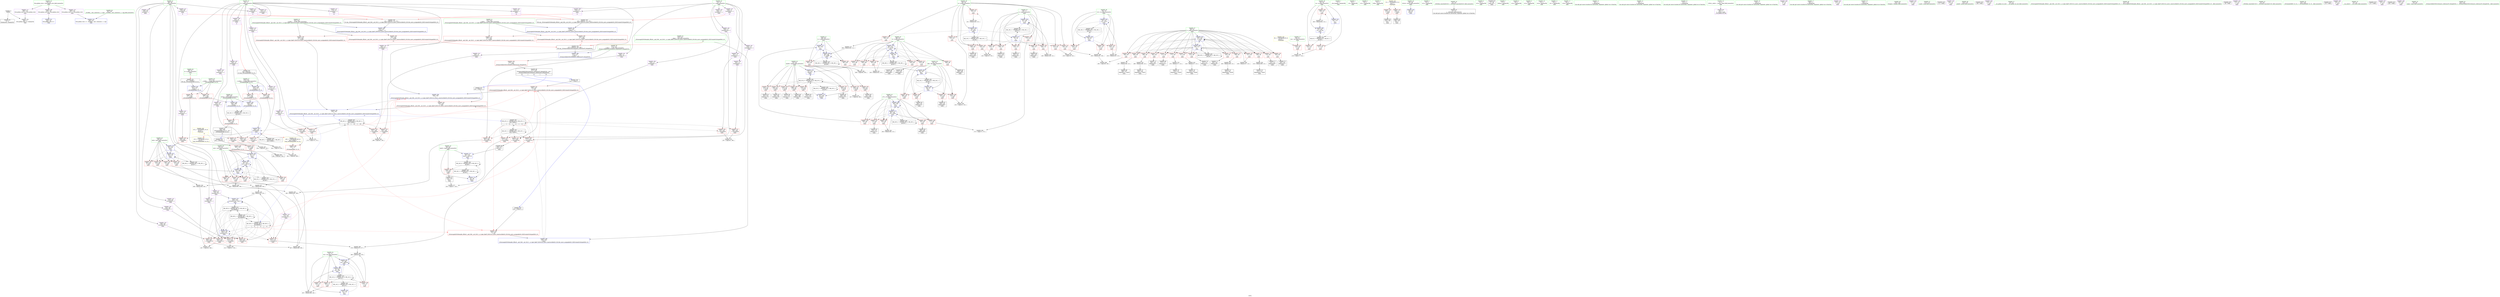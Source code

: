 digraph "SVFG" {
	label="SVFG";

	Node0x5576f6206c70 [shape=record,color=grey,label="{NodeID: 0\nNullPtr}"];
	Node0x5576f6206c70 -> Node0x5576f6238740[style=solid];
	Node0x5576f6206c70 -> Node0x5576f6245580[style=solid];
	Node0x5576f628edb0 [shape=record,color=black,label="{NodeID: 526\n437 = PHI(471, )\n}"];
	Node0x5576f628edb0 -> Node0x5576f6244b90[style=solid];
	Node0x5576f626ec10 [shape=record,color=black,label="{NodeID: 443\nMR_40V_2 = PHI(MR_40V_7, MR_40V_1, )\npts\{710000 \}\n}"];
	Node0x5576f626ec10 -> Node0x5576f6245dd0[style=dashed];
	Node0x5576f626ec10 -> Node0x5576f6261a10[style=dashed];
	Node0x5576f624bc90 [shape=record,color=grey,label="{NodeID: 360\n364 = Binary(362, 363, )\n}"];
	Node0x5576f624bc90 -> Node0x5576f624bb10[style=solid];
	Node0x5576f6246930 [shape=record,color=blue,label="{NodeID: 277\n94\<--328\nmaxS\<--conv101\nmain\n}"];
	Node0x5576f6246930 -> Node0x5576f6262910[style=dashed];
	Node0x5576f623a680 [shape=record,color=red,label="{NodeID: 194\n305\<--88\n\<--x\nmain\n}"];
	Node0x5576f623a680 -> Node0x5576f6240750[style=solid];
	Node0x5576f62370c0 [shape=record,color=purple,label="{NodeID: 111\n484\<--28\nllvm.global_ctors_2\<--llvm.global_ctors\nGlob }"];
	Node0x5576f62370c0 -> Node0x5576f6245580[style=solid];
	Node0x5576f621c590 [shape=record,color=green,label="{NodeID: 28\n62\<--63\nca\<--ca_field_insensitive\nmain\n}"];
	Node0x5576f621c590 -> Node0x5576f623de30[style=solid];
	Node0x5576f621c590 -> Node0x5576f623df00[style=solid];
	Node0x5576f621c590 -> Node0x5576f623dfd0[style=solid];
	Node0x5576f621c590 -> Node0x5576f6245750[style=solid];
	Node0x5576f621c590 -> Node0x5576f6247080[style=solid];
	Node0x5576f6240a50 [shape=record,color=grey,label="{NodeID: 388\n312 = cmp(311, 129, )\n}"];
	Node0x5576f623bd40 [shape=record,color=red,label="{NodeID: 222\n247\<--244\n\<--call63\nmain\n}"];
	Node0x5576f623bd40 -> Node0x5576f6245f70[style=solid];
	Node0x5576f623d880 [shape=record,color=purple,label="{NodeID: 139\n316\<--72\narrayidx96\<--s\nmain\n}"];
	Node0x5576f623d880 -> Node0x5576f623c220[style=solid];
	Node0x5576f62383d0 [shape=record,color=green,label="{NodeID: 56\n451\<--452\n__a.addr\<--__a.addr_field_insensitive\n_ZSt3minIxERKT_S2_S2_\n}"];
	Node0x5576f62383d0 -> Node0x5576f6244e00[style=solid];
	Node0x5576f62383d0 -> Node0x5576f6244ed0[style=solid];
	Node0x5576f62383d0 -> Node0x5576f6247560[style=solid];
	Node0x5576f62452e0 [shape=record,color=red,label="{NodeID: 250\n476\<--473\n\<--__t.addr\n_ZSt4moveIRxEONSt16remove_referenceIT_E4typeEOS2_\n}"];
	Node0x5576f62452e0 -> Node0x5576f6237620[style=solid];
	Node0x5576f623ef40 [shape=record,color=red,label="{NodeID: 167\n232\<--78\n\<--i13\nmain\n}"];
	Node0x5576f623ef40 -> Node0x5576f624bf90[style=solid];
	Node0x5576f6239b20 [shape=record,color=black,label="{NodeID: 84\n286\<--285\nidxprom80\<--\nmain\n}"];
	Node0x5576f62311d0 [shape=record,color=green,label="{NodeID: 1\n7\<--1\n__dso_handle\<--dummyObj\nGlob }"];
	Node0x5576f628eef0 [shape=record,color=black,label="{NodeID: 527\n441 = PHI(471, )\n}"];
	Node0x5576f628eef0 -> Node0x5576f6244c60[style=solid];
	Node0x5576f625fd10 [shape=record,color=black,label="{NodeID: 444\nMR_42V_2 = PHI(MR_42V_3, MR_42V_1, )\npts\{730000 \}\n}"];
	Node0x5576f625fd10 -> Node0x5576f623c220[style=dashed];
	Node0x5576f625fd10 -> Node0x5576f623c2f0[style=dashed];
	Node0x5576f625fd10 -> Node0x5576f6244440[style=dashed];
	Node0x5576f625fd10 -> Node0x5576f62445e0[style=dashed];
	Node0x5576f625fd10 -> Node0x5576f6261f10[style=dashed];
	Node0x5576f625fd10 -> Node0x5576f625fd10[style=dashed];
	Node0x5576f624be10 [shape=record,color=grey,label="{NodeID: 361\n295 = Binary(294, 115, )\n}"];
	Node0x5576f624be10 -> Node0x5576f6246520[style=solid];
	Node0x5576f6246a00 [shape=record,color=blue,label="{NodeID: 278\n96\<--333\nh\<--inc104\nmain\n}"];
	Node0x5576f6246a00 -> Node0x5576f623b380[style=dashed];
	Node0x5576f6246a00 -> Node0x5576f623b450[style=dashed];
	Node0x5576f6246a00 -> Node0x5576f623b520[style=dashed];
	Node0x5576f6246a00 -> Node0x5576f623b5f0[style=dashed];
	Node0x5576f6246a00 -> Node0x5576f623b6c0[style=dashed];
	Node0x5576f6246a00 -> Node0x5576f623b790[style=dashed];
	Node0x5576f6246a00 -> Node0x5576f6246790[style=dashed];
	Node0x5576f6246a00 -> Node0x5576f6246a00[style=dashed];
	Node0x5576f6246a00 -> Node0x5576f626e210[style=dashed];
	Node0x5576f623a750 [shape=record,color=red,label="{NodeID: 195\n397\<--88\n\<--x\nmain\n}"];
	Node0x5576f623a750 -> Node0x5576f6246fb0[style=solid];
	Node0x5576f62371c0 [shape=record,color=purple,label="{NodeID: 112\n138\<--68\narrayidx\<--c\nmain\n}"];
	Node0x5576f621c660 [shape=record,color=green,label="{NodeID: 29\n64\<--65\nn\<--n_field_insensitive\nmain\n}"];
	Node0x5576f621c660 -> Node0x5576f623e0a0[style=solid];
	Node0x5576f621c660 -> Node0x5576f623e170[style=solid];
	Node0x5576f621c660 -> Node0x5576f623e240[style=solid];
	Node0x5576f621c660 -> Node0x5576f623e310[style=solid];
	Node0x5576f621c660 -> Node0x5576f623e3e0[style=solid];
	Node0x5576f621c660 -> Node0x5576f623e4b0[style=solid];
	Node0x5576f621c660 -> Node0x5576f623e580[style=solid];
	Node0x5576f621c660 -> Node0x5576f623e650[style=solid];
	Node0x5576f621c660 -> Node0x5576f6245ea0[style=solid];
	Node0x5576f6240bd0 [shape=record,color=grey,label="{NodeID: 389\n164 = cmp(160, 163, )\n}"];
	Node0x5576f623be10 [shape=record,color=red,label="{NodeID: 223\n258\<--257\n\<--arrayidx67\nmain\n}"];
	Node0x5576f623be10 -> Node0x5576f62408d0[style=solid];
	Node0x5576f623d950 [shape=record,color=purple,label="{NodeID: 140\n326\<--72\narrayidx100\<--s\nmain\n}"];
	Node0x5576f623d950 -> Node0x5576f623c2f0[style=solid];
	Node0x5576f62384a0 [shape=record,color=green,label="{NodeID: 57\n453\<--454\n__b.addr\<--__b.addr_field_insensitive\n_ZSt3minIxERKT_S2_S2_\n}"];
	Node0x5576f62384a0 -> Node0x5576f6244fa0[style=solid];
	Node0x5576f62384a0 -> Node0x5576f6245070[style=solid];
	Node0x5576f62384a0 -> Node0x5576f6247630[style=solid];
	Node0x5576f62453b0 [shape=record,color=blue,label="{NodeID: 251\n482\<--29\nllvm.global_ctors_0\<--\nGlob }"];
	Node0x5576f623f010 [shape=record,color=red,label="{NodeID: 168\n160\<--80\n\<--j\nmain\n}"];
	Node0x5576f623f010 -> Node0x5576f6240bd0[style=solid];
	Node0x5576f6239bf0 [shape=record,color=black,label="{NodeID: 85\n309\<--308\nidxprom91\<--\nmain\n}"];
	Node0x5576f620c230 [shape=record,color=green,label="{NodeID: 2\n8\<--1\n.str\<--dummyObj\nGlob }"];
	Node0x5576f628f030 [shape=record,color=black,label="{NodeID: 528\n472 = PHI(430, 436, 426, )\n0th arg _ZSt4moveIRxEONSt16remove_referenceIT_E4typeEOS2_ }"];
	Node0x5576f628f030 -> Node0x5576f62478a0[style=solid];
	Node0x5576f624bf90 [shape=record,color=grey,label="{NodeID: 362\n233 = Binary(232, 115, )\n}"];
	Node0x5576f624bf90 -> Node0x5576f6245d00[style=solid];
	Node0x5576f6246ad0 [shape=record,color=blue,label="{NodeID: 279\n354\<--356\narrayidx116\<--sub117\nmain\n}"];
	Node0x5576f6246ad0 -> Node0x5576f6265b10[style=dashed];
	Node0x5576f623a820 [shape=record,color=red,label="{NodeID: 196\n271\<--90\n\<--j70\nmain\n}"];
	Node0x5576f623a820 -> Node0x5576f6240450[style=solid];
	Node0x5576f6237290 [shape=record,color=purple,label="{NodeID: 113\n202\<--68\narrayidx40\<--c\nmain\n|{<s0>9}}"];
	Node0x5576f6237290:s0 -> Node0x5576f628f310[style=solid,color=red];
	Node0x5576f621c730 [shape=record,color=green,label="{NodeID: 30\n66\<--67\nk\<--k_field_insensitive\nmain\n|{<s0>12}}"];
	Node0x5576f621c730:s0 -> Node0x5576f628f690[style=solid,color=red];
	Node0x5576f6240d50 [shape=record,color=grey,label="{NodeID: 390\n253 = cmp(251, 252, )\n}"];
	Node0x5576f623bee0 [shape=record,color=red,label="{NodeID: 224\n278\<--277\n\<--arrayidx75\nmain\n}"];
	Node0x5576f623bee0 -> Node0x5576f624d910[style=solid];
	Node0x5576f623da20 [shape=record,color=purple,label="{NodeID: 141\n360\<--72\narrayidx119\<--s\nmain\n}"];
	Node0x5576f623da20 -> Node0x5576f6244440[style=solid];
	Node0x5576f6238570 [shape=record,color=green,label="{NodeID: 58\n473\<--474\n__t.addr\<--__t.addr_field_insensitive\n_ZSt4moveIRxEONSt16remove_referenceIT_E4typeEOS2_\n}"];
	Node0x5576f6238570 -> Node0x5576f62452e0[style=solid];
	Node0x5576f6238570 -> Node0x5576f62478a0[style=solid];
	Node0x5576f6245480 [shape=record,color=blue,label="{NodeID: 252\n483\<--30\nllvm.global_ctors_1\<--_GLOBAL__sub_I_liymouse_1_1.cpp\nGlob }"];
	Node0x5576f623f0e0 [shape=record,color=red,label="{NodeID: 169\n166\<--80\n\<--j\nmain\n}"];
	Node0x5576f623f0e0 -> Node0x5576f624cd10[style=solid];
	Node0x5576f6239cc0 [shape=record,color=black,label="{NodeID: 86\n315\<--314\nidxprom95\<--\nmain\n}"];
	Node0x5576f620d550 [shape=record,color=green,label="{NodeID: 3\n10\<--1\n.str.1\<--dummyObj\nGlob }"];
	Node0x5576f628f310 [shape=record,color=black,label="{NodeID: 529\n420 = PHI(202, 212, 220, )\n0th arg _ZSt4swapIxENSt9enable_ifIXsr6__and_ISt6__not_ISt15__is_tuple_likeIT_EESt21is_move_constructibleIS3_ESt18is_move_assignableIS3_EEE5valueEvE4typeERS3_SC_ }"];
	Node0x5576f628f310 -> Node0x5576f6247150[style=solid];
	Node0x5576f624c110 [shape=record,color=grey,label="{NodeID: 363\n228 = Binary(227, 115, )\n}"];
	Node0x5576f624c110 -> Node0x5576f6245c30[style=solid];
	Node0x5576f6246ba0 [shape=record,color=blue,label="{NodeID: 280\n74\<--367\nres\<--add\nmain\n}"];
	Node0x5576f6246ba0 -> Node0x5576f6266010[style=dashed];
	Node0x5576f623a8f0 [shape=record,color=red,label="{NodeID: 197\n275\<--90\n\<--j70\nmain\n}"];
	Node0x5576f623a8f0 -> Node0x5576f6239980[style=solid];
	Node0x5576f6237360 [shape=record,color=purple,label="{NodeID: 114\n205\<--68\narrayidx42\<--c\nmain\n|{<s0>9}}"];
	Node0x5576f6237360:s0 -> Node0x5576f628f4d0[style=solid,color=red];
	Node0x5576f621c800 [shape=record,color=green,label="{NodeID: 31\n68\<--69\nc\<--c_field_insensitive\nmain\n}"];
	Node0x5576f621c800 -> Node0x5576f62371c0[style=solid];
	Node0x5576f621c800 -> Node0x5576f6237290[style=solid];
	Node0x5576f621c800 -> Node0x5576f6237360[style=solid];
	Node0x5576f621c800 -> Node0x5576f623c500[style=solid];
	Node0x5576f621c800 -> Node0x5576f623c5d0[style=solid];
	Node0x5576f621c800 -> Node0x5576f623c6a0[style=solid];
	Node0x5576f621c800 -> Node0x5576f623c770[style=solid];
	Node0x5576f621c800 -> Node0x5576f623c840[style=solid];
	Node0x5576f621c800 -> Node0x5576f623c910[style=solid];
	Node0x5576f6272d80 [shape=record,color=yellow,style=double,label="{NodeID: 474\n40V_1 = ENCHI(MR_40V_0)\npts\{710000 \}\nFun[_ZSt3minIxERKT_S2_S2_]}"];
	Node0x5576f6272d80 -> Node0x5576f6245140[style=dashed];
	Node0x5576f623bfb0 [shape=record,color=red,label="{NodeID: 225\n282\<--281\n\<--arrayidx77\nmain\n}"];
	Node0x5576f623bfb0 -> Node0x5576f624d910[style=solid];
	Node0x5576f623daf0 [shape=record,color=purple,label="{NodeID: 142\n376\<--72\narrayidx124\<--s\nmain\n}"];
	Node0x5576f623daf0 -> Node0x5576f62445e0[style=solid];
	Node0x5576f6238640 [shape=record,color=green,label="{NodeID: 59\n30\<--478\n_GLOBAL__sub_I_liymouse_1_1.cpp\<--_GLOBAL__sub_I_liymouse_1_1.cpp_field_insensitive\n}"];
	Node0x5576f6238640 -> Node0x5576f6245480[style=solid];
	Node0x5576f6245580 [shape=record,color=blue, style = dotted,label="{NodeID: 253\n484\<--3\nllvm.global_ctors_2\<--dummyVal\nGlob }"];
	Node0x5576f623f1b0 [shape=record,color=red,label="{NodeID: 170\n171\<--80\n\<--j\nmain\n}"];
	Node0x5576f623f1b0 -> Node0x5576f6238ef0[style=solid];
	Node0x5576f6239d90 [shape=record,color=black,label="{NodeID: 87\n319\<--318\nconv\<--\nmain\n}"];
	Node0x5576f6239d90 -> Node0x5576f624d610[style=solid];
	Node0x5576f620d5e0 [shape=record,color=green,label="{NodeID: 4\n12\<--1\nstdin\<--dummyObj\nGlob }"];
	Node0x5576f628f4d0 [shape=record,color=black,label="{NodeID: 530\n421 = PHI(205, 215, 223, )\n1st arg _ZSt4swapIxENSt9enable_ifIXsr6__and_ISt6__not_ISt15__is_tuple_likeIT_EESt21is_move_constructibleIS3_ESt18is_move_assignableIS3_EEE5valueEvE4typeERS3_SC_ }"];
	Node0x5576f628f4d0 -> Node0x5576f6247220[style=solid];
	Node0x5576f624c290 [shape=record,color=grey,label="{NodeID: 364\n149 = Binary(148, 115, )\n}"];
	Node0x5576f624c290 -> Node0x5576f62459c0[style=solid];
	Node0x5576f6246c70 [shape=record,color=blue,label="{NodeID: 281\n74\<--380\nres\<--add126\nmain\n}"];
	Node0x5576f6246c70 -> Node0x5576f623e720[style=dashed];
	Node0x5576f6246c70 -> Node0x5576f623e7f0[style=dashed];
	Node0x5576f6246c70 -> Node0x5576f6246ba0[style=dashed];
	Node0x5576f6246c70 -> Node0x5576f6246c70[style=dashed];
	Node0x5576f6246c70 -> Node0x5576f6266010[style=dashed];
	Node0x5576f623a9c0 [shape=record,color=red,label="{NodeID: 198\n285\<--90\n\<--j70\nmain\n}"];
	Node0x5576f623a9c0 -> Node0x5576f6239b20[style=solid];
	Node0x5576f623c500 [shape=record,color=purple,label="{NodeID: 115\n310\<--68\narrayidx92\<--c\nmain\n}"];
	Node0x5576f623c500 -> Node0x5576f623c150[style=solid];
	Node0x5576f621c8d0 [shape=record,color=green,label="{NodeID: 32\n70\<--71\nt\<--t_field_insensitive\nmain\n}"];
	Node0x5576f621c8d0 -> Node0x5576f623c9e0[style=solid];
	Node0x5576f621c8d0 -> Node0x5576f623cab0[style=solid];
	Node0x5576f621c8d0 -> Node0x5576f623cb80[style=solid];
	Node0x5576f621c8d0 -> Node0x5576f623cc50[style=solid];
	Node0x5576f621c8d0 -> Node0x5576f623cd20[style=solid];
	Node0x5576f621c8d0 -> Node0x5576f623cdf0[style=solid];
	Node0x5576f621c8d0 -> Node0x5576f623cec0[style=solid];
	Node0x5576f621c8d0 -> Node0x5576f623cf90[style=solid];
	Node0x5576f621c8d0 -> Node0x5576f623d060[style=solid];
	Node0x5576f621c8d0 -> Node0x5576f623d130[style=solid];
	Node0x5576f621c8d0 -> Node0x5576f623d200[style=solid];
	Node0x5576f621c8d0 -> Node0x5576f623d2d0[style=solid];
	Node0x5576f621c8d0 -> Node0x5576f623d3a0[style=solid];
	Node0x5576f6272e90 [shape=record,color=yellow,style=double,label="{NodeID: 475\n12V_1 = ENCHI(MR_12V_0)\npts\{67 \}\nFun[_ZSt3minIxERKT_S2_S2_]}"];
	Node0x5576f6272e90 -> Node0x5576f6245210[style=dashed];
	Node0x5576f623c080 [shape=record,color=red,label="{NodeID: 226\n288\<--287\n\<--arrayidx81\nmain\n}"];
	Node0x5576f623c080 -> Node0x5576f6246380[style=solid];
	Node0x5576f623dbc0 [shape=record,color=red,label="{NodeID: 143\n100\<--12\n\<--stdin\nmain\n}"];
	Node0x5576f623dbc0 -> Node0x5576f6238a10[style=solid];
	Node0x5576f6238740 [shape=record,color=black,label="{NodeID: 60\n2\<--3\ndummyVal\<--dummyVal\n}"];
	Node0x5576f6245680 [shape=record,color=blue,label="{NodeID: 254\n58\<--99\nretval\<--\nmain\n}"];
	Node0x5576f623f280 [shape=record,color=red,label="{NodeID: 171\n177\<--80\n\<--j\nmain\n}"];
	Node0x5576f623f280 -> Node0x5576f624cb90[style=solid];
	Node0x5576f6239e60 [shape=record,color=black,label="{NodeID: 88\n325\<--324\nidxprom99\<--\nmain\n}"];
	Node0x5576f620d670 [shape=record,color=green,label="{NodeID: 5\n13\<--1\n.str.2\<--dummyObj\nGlob }"];
	Node0x5576f628f690 [shape=record,color=black,label="{NodeID: 531\n447 = PHI(66, )\n0th arg _ZSt3minIxERKT_S2_S2_ }"];
	Node0x5576f628f690 -> Node0x5576f6247560[style=solid];
	Node0x5576f624c410 [shape=record,color=grey,label="{NodeID: 365\n378 = Binary(373, 377, )\n}"];
	Node0x5576f624c410 -> Node0x5576f624ca10[style=solid];
	Node0x5576f6246d40 [shape=record,color=blue,label="{NodeID: 282\n82\<--387\nnow\<--sub129\nmain\n}"];
	Node0x5576f6246d40 -> Node0x5576f623fb70[style=dashed];
	Node0x5576f6246d40 -> Node0x5576f623fc40[style=dashed];
	Node0x5576f6246d40 -> Node0x5576f623fd10[style=dashed];
	Node0x5576f6246d40 -> Node0x5576f623fde0[style=dashed];
	Node0x5576f6246d40 -> Node0x5576f6246d40[style=dashed];
	Node0x5576f6246d40 -> Node0x5576f6246ee0[style=dashed];
	Node0x5576f623aa90 [shape=record,color=red,label="{NodeID: 199\n290\<--90\n\<--j70\nmain\n}"];
	Node0x5576f623aa90 -> Node0x5576f6246450[style=solid];
	Node0x5576f623c5d0 [shape=record,color=purple,label="{NodeID: 116\n342\<--68\narrayidx110\<--c\nmain\n}"];
	Node0x5576f623c5d0 -> Node0x5576f623c3c0[style=solid];
	Node0x5576f621c9a0 [shape=record,color=green,label="{NodeID: 33\n72\<--73\ns\<--s_field_insensitive\nmain\n}"];
	Node0x5576f621c9a0 -> Node0x5576f623d470[style=solid];
	Node0x5576f621c9a0 -> Node0x5576f623d540[style=solid];
	Node0x5576f621c9a0 -> Node0x5576f623d610[style=solid];
	Node0x5576f621c9a0 -> Node0x5576f623d6e0[style=solid];
	Node0x5576f621c9a0 -> Node0x5576f623d7b0[style=solid];
	Node0x5576f621c9a0 -> Node0x5576f623d880[style=solid];
	Node0x5576f621c9a0 -> Node0x5576f623d950[style=solid];
	Node0x5576f621c9a0 -> Node0x5576f623da20[style=solid];
	Node0x5576f621c9a0 -> Node0x5576f623daf0[style=solid];
	Node0x5576f623c150 [shape=record,color=red,label="{NodeID: 227\n311\<--310\n\<--arrayidx92\nmain\n}"];
	Node0x5576f623c150 -> Node0x5576f6240a50[style=solid];
	Node0x5576f623dc90 [shape=record,color=red,label="{NodeID: 144\n106\<--17\n\<--stdout\nmain\n}"];
	Node0x5576f623dc90 -> Node0x5576f6238ae0[style=solid];
	Node0x5576f6238840 [shape=record,color=black,label="{NodeID: 61\n41\<--42\n\<--_ZNSt8ios_base4InitD1Ev\nCan only get source location for instruction, argument, global var or function.}"];
	Node0x5576f6245750 [shape=record,color=blue,label="{NodeID: 255\n62\<--115\nca\<--\nmain\n}"];
	Node0x5576f6245750 -> Node0x5576f626a110[style=dashed];
	Node0x5576f623f350 [shape=record,color=red,label="{NodeID: 172\n182\<--80\n\<--j\nmain\n}"];
	Node0x5576f623f350 -> Node0x5576f6239090[style=solid];
	Node0x5576f6239f30 [shape=record,color=black,label="{NodeID: 89\n328\<--327\nconv101\<--\nmain\n}"];
	Node0x5576f6239f30 -> Node0x5576f6246930[style=solid];
	Node0x5576f620d700 [shape=record,color=green,label="{NodeID: 6\n15\<--1\n.str.3\<--dummyObj\nGlob }"];
	Node0x5576f628f7a0 [shape=record,color=black,label="{NodeID: 532\n448 = PHI(243, )\n1st arg _ZSt3minIxERKT_S2_S2_ }"];
	Node0x5576f628f7a0 -> Node0x5576f6247630[style=solid];
	Node0x5576f624c590 [shape=record,color=grey,label="{NodeID: 366\n163 = Binary(161, 162, )\n}"];
	Node0x5576f624c590 -> Node0x5576f6240bd0[style=solid];
	Node0x5576f6246e10 [shape=record,color=blue,label="{NodeID: 283\n391\<--129\narrayidx131\<--\nmain\n}"];
	Node0x5576f6246e10 -> Node0x5576f623c150[style=dashed];
	Node0x5576f6246e10 -> Node0x5576f623c3c0[style=dashed];
	Node0x5576f6246e10 -> Node0x5576f62443b0[style=dashed];
	Node0x5576f6246e10 -> Node0x5576f6244510[style=dashed];
	Node0x5576f6246e10 -> Node0x5576f62446b0[style=dashed];
	Node0x5576f6246e10 -> Node0x5576f6246ad0[style=dashed];
	Node0x5576f6246e10 -> Node0x5576f6246e10[style=dashed];
	Node0x5576f6246e10 -> Node0x5576f6265b10[style=dashed];
	Node0x5576f623ab60 [shape=record,color=red,label="{NodeID: 200\n294\<--90\n\<--j70\nmain\n}"];
	Node0x5576f623ab60 -> Node0x5576f624be10[style=solid];
	Node0x5576f623c6a0 [shape=record,color=purple,label="{NodeID: 117\n354\<--68\narrayidx116\<--c\nmain\n}"];
	Node0x5576f623c6a0 -> Node0x5576f62443b0[style=solid];
	Node0x5576f623c6a0 -> Node0x5576f6246ad0[style=solid];
	Node0x5576f621ca70 [shape=record,color=green,label="{NodeID: 34\n74\<--75\nres\<--res_field_insensitive\nmain\n}"];
	Node0x5576f621ca70 -> Node0x5576f623e720[style=solid];
	Node0x5576f621ca70 -> Node0x5576f623e7f0[style=solid];
	Node0x5576f621ca70 -> Node0x5576f623e8c0[style=solid];
	Node0x5576f621ca70 -> Node0x5576f6245820[style=solid];
	Node0x5576f621ca70 -> Node0x5576f6246ba0[style=solid];
	Node0x5576f621ca70 -> Node0x5576f6246c70[style=solid];
	Node0x5576f623c220 [shape=record,color=red,label="{NodeID: 228\n317\<--316\n\<--arrayidx96\nmain\n}"];
	Node0x5576f623c220 -> Node0x5576f624d610[style=solid];
	Node0x5576f623dd60 [shape=record,color=red,label="{NodeID: 145\n118\<--60\n\<--cas\nmain\n}"];
	Node0x5576f623dd60 -> Node0x5576f624dc10[style=solid];
	Node0x5576f6238940 [shape=record,color=black,label="{NodeID: 62\n57\<--99\nmain_ret\<--\nmain\n}"];
	Node0x5576f6245820 [shape=record,color=blue,label="{NodeID: 256\n74\<--129\nres\<--\nmain\n}"];
	Node0x5576f6245820 -> Node0x5576f6266010[style=dashed];
	Node0x5576f623f420 [shape=record,color=red,label="{NodeID: 173\n188\<--80\n\<--j\nmain\n}"];
	Node0x5576f623f420 -> Node0x5576f624b510[style=solid];
	Node0x5576f623a000 [shape=record,color=black,label="{NodeID: 90\n341\<--340\nidxprom109\<--\nmain\n}"];
	Node0x5576f620d7c0 [shape=record,color=green,label="{NodeID: 7\n17\<--1\nstdout\<--dummyObj\nGlob }"];
	Node0x5576f624c710 [shape=record,color=grey,label="{NodeID: 367\n367 = Binary(366, 365, )\n}"];
	Node0x5576f624c710 -> Node0x5576f6246ba0[style=solid];
	Node0x5576f6246ee0 [shape=record,color=blue,label="{NodeID: 284\n82\<--395\nnow\<--\nmain\n}"];
	Node0x5576f6246ee0 -> Node0x5576f623fb70[style=dashed];
	Node0x5576f6246ee0 -> Node0x5576f623fc40[style=dashed];
	Node0x5576f6246ee0 -> Node0x5576f623fd10[style=dashed];
	Node0x5576f6246ee0 -> Node0x5576f623fde0[style=dashed];
	Node0x5576f6246ee0 -> Node0x5576f6246d40[style=dashed];
	Node0x5576f6246ee0 -> Node0x5576f6246ee0[style=dashed];
	Node0x5576f6246ee0 -> Node0x5576f626bf10[style=dashed];
	Node0x5576f623ac30 [shape=record,color=red,label="{NodeID: 201\n336\<--92\n\<--maxId\nmain\n}"];
	Node0x5576f623ac30 -> Node0x5576f624d190[style=solid];
	Node0x5576f623c770 [shape=record,color=purple,label="{NodeID: 118\n372\<--68\narrayidx122\<--c\nmain\n}"];
	Node0x5576f623c770 -> Node0x5576f6244510[style=solid];
	Node0x5576f621cb40 [shape=record,color=green,label="{NodeID: 35\n76\<--77\ni\<--i_field_insensitive\nmain\n}"];
	Node0x5576f621cb40 -> Node0x5576f623e990[style=solid];
	Node0x5576f621cb40 -> Node0x5576f623ea60[style=solid];
	Node0x5576f621cb40 -> Node0x5576f623eb30[style=solid];
	Node0x5576f621cb40 -> Node0x5576f623ec00[style=solid];
	Node0x5576f621cb40 -> Node0x5576f623ecd0[style=solid];
	Node0x5576f621cb40 -> Node0x5576f62458f0[style=solid];
	Node0x5576f621cb40 -> Node0x5576f62459c0[style=solid];
	Node0x5576f623c2f0 [shape=record,color=red,label="{NodeID: 229\n327\<--326\n\<--arrayidx100\nmain\n}"];
	Node0x5576f623c2f0 -> Node0x5576f6239f30[style=solid];
	Node0x5576f623de30 [shape=record,color=red,label="{NodeID: 146\n117\<--62\n\<--ca\nmain\n}"];
	Node0x5576f623de30 -> Node0x5576f624dc10[style=solid];
	Node0x5576f6238a10 [shape=record,color=black,label="{NodeID: 63\n103\<--100\ncall\<--\nmain\n}"];
	Node0x5576f62458f0 [shape=record,color=blue,label="{NodeID: 257\n76\<--99\ni\<--\nmain\n}"];
	Node0x5576f62458f0 -> Node0x5576f623e990[style=dashed];
	Node0x5576f62458f0 -> Node0x5576f623ea60[style=dashed];
	Node0x5576f62458f0 -> Node0x5576f623eb30[style=dashed];
	Node0x5576f62458f0 -> Node0x5576f623ec00[style=dashed];
	Node0x5576f62458f0 -> Node0x5576f623ecd0[style=dashed];
	Node0x5576f62458f0 -> Node0x5576f62459c0[style=dashed];
	Node0x5576f62458f0 -> Node0x5576f626b010[style=dashed];
	Node0x5576f623f4f0 [shape=record,color=red,label="{NodeID: 174\n193\<--80\n\<--j\nmain\n}"];
	Node0x5576f623f4f0 -> Node0x5576f6239230[style=solid];
	Node0x5576f623a0d0 [shape=record,color=black,label="{NodeID: 91\n353\<--352\nidxprom115\<--\nmain\n}"];
	Node0x5576f620c5c0 [shape=record,color=green,label="{NodeID: 8\n18\<--1\n.str.4\<--dummyObj\nGlob }"];
	Node0x5576f624c890 [shape=record,color=grey,label="{NodeID: 368\n387 = Binary(386, 385, )\n}"];
	Node0x5576f624c890 -> Node0x5576f6246d40[style=solid];
	Node0x5576f6246fb0 [shape=record,color=blue,label="{NodeID: 285\n84\<--397\ni64\<--\nmain\n}"];
	Node0x5576f6246fb0 -> Node0x5576f623feb0[style=dashed];
	Node0x5576f6246fb0 -> Node0x5576f623ff80[style=dashed];
	Node0x5576f6246fb0 -> Node0x5576f6240050[style=dashed];
	Node0x5576f6246fb0 -> Node0x5576f6240120[style=dashed];
	Node0x5576f6246fb0 -> Node0x5576f6246fb0[style=dashed];
	Node0x5576f6246fb0 -> Node0x5576f626c410[style=dashed];
	Node0x5576f623ad00 [shape=record,color=red,label="{NodeID: 202\n340\<--92\n\<--maxId\nmain\n}"];
	Node0x5576f623ad00 -> Node0x5576f623a000[style=solid];
	Node0x5576f623c840 [shape=record,color=purple,label="{NodeID: 119\n384\<--68\narrayidx128\<--c\nmain\n}"];
	Node0x5576f623c840 -> Node0x5576f62446b0[style=solid];
	Node0x5576f621cc10 [shape=record,color=green,label="{NodeID: 36\n78\<--79\ni13\<--i13_field_insensitive\nmain\n}"];
	Node0x5576f621cc10 -> Node0x5576f623eda0[style=solid];
	Node0x5576f621cc10 -> Node0x5576f623ee70[style=solid];
	Node0x5576f621cc10 -> Node0x5576f623ef40[style=solid];
	Node0x5576f621cc10 -> Node0x5576f6245a90[style=solid];
	Node0x5576f621cc10 -> Node0x5576f6245d00[style=solid];
	Node0x5576f623c3c0 [shape=record,color=red,label="{NodeID: 230\n343\<--342\n\<--arrayidx110\nmain\n}"];
	Node0x5576f623c3c0 -> Node0x5576f624d310[style=solid];
	Node0x5576f623df00 [shape=record,color=red,label="{NodeID: 147\n121\<--62\n\<--ca\nmain\n}"];
	Node0x5576f6238ae0 [shape=record,color=black,label="{NodeID: 64\n109\<--106\ncall1\<--\nmain\n}"];
	Node0x5576f62459c0 [shape=record,color=blue,label="{NodeID: 258\n76\<--149\ni\<--inc\nmain\n}"];
	Node0x5576f62459c0 -> Node0x5576f623e990[style=dashed];
	Node0x5576f62459c0 -> Node0x5576f623ea60[style=dashed];
	Node0x5576f62459c0 -> Node0x5576f623eb30[style=dashed];
	Node0x5576f62459c0 -> Node0x5576f623ec00[style=dashed];
	Node0x5576f62459c0 -> Node0x5576f623ecd0[style=dashed];
	Node0x5576f62459c0 -> Node0x5576f62459c0[style=dashed];
	Node0x5576f62459c0 -> Node0x5576f626b010[style=dashed];
	Node0x5576f623f5c0 [shape=record,color=red,label="{NodeID: 175\n199\<--80\n\<--j\nmain\n}"];
	Node0x5576f623f5c0 -> Node0x5576f624b090[style=solid];
	Node0x5576f623a1a0 [shape=record,color=black,label="{NodeID: 92\n359\<--358\nidxprom118\<--\nmain\n}"];
	Node0x5576f620c680 [shape=record,color=green,label="{NodeID: 9\n20\<--1\n.str.5\<--dummyObj\nGlob }"];
	Node0x5576f624ca10 [shape=record,color=grey,label="{NodeID: 369\n380 = Binary(379, 378, )\n}"];
	Node0x5576f624ca10 -> Node0x5576f6246c70[style=solid];
	Node0x5576f6247080 [shape=record,color=blue,label="{NodeID: 286\n62\<--405\nca\<--inc136\nmain\n}"];
	Node0x5576f6247080 -> Node0x5576f626a110[style=dashed];
	Node0x5576f623add0 [shape=record,color=red,label="{NodeID: 203\n352\<--92\n\<--maxId\nmain\n}"];
	Node0x5576f623add0 -> Node0x5576f623a0d0[style=solid];
	Node0x5576f623c910 [shape=record,color=purple,label="{NodeID: 120\n391\<--68\narrayidx131\<--c\nmain\n}"];
	Node0x5576f623c910 -> Node0x5576f6246e10[style=solid];
	Node0x5576f621cce0 [shape=record,color=green,label="{NodeID: 37\n80\<--81\nj\<--j_field_insensitive\nmain\n}"];
	Node0x5576f621cce0 -> Node0x5576f623f010[style=solid];
	Node0x5576f621cce0 -> Node0x5576f623f0e0[style=solid];
	Node0x5576f621cce0 -> Node0x5576f623f1b0[style=solid];
	Node0x5576f621cce0 -> Node0x5576f623f280[style=solid];
	Node0x5576f621cce0 -> Node0x5576f623f350[style=solid];
	Node0x5576f621cce0 -> Node0x5576f623f420[style=solid];
	Node0x5576f621cce0 -> Node0x5576f623f4f0[style=solid];
	Node0x5576f621cce0 -> Node0x5576f623f5c0[style=solid];
	Node0x5576f621cce0 -> Node0x5576f623f690[style=solid];
	Node0x5576f621cce0 -> Node0x5576f623f760[style=solid];
	Node0x5576f621cce0 -> Node0x5576f623f830[style=solid];
	Node0x5576f621cce0 -> Node0x5576f623f900[style=solid];
	Node0x5576f621cce0 -> Node0x5576f623f9d0[style=solid];
	Node0x5576f621cce0 -> Node0x5576f623faa0[style=solid];
	Node0x5576f621cce0 -> Node0x5576f6245b60[style=solid];
	Node0x5576f621cce0 -> Node0x5576f6245c30[style=solid];
	Node0x5576f62443b0 [shape=record,color=red,label="{NodeID: 231\n355\<--354\n\<--arrayidx116\nmain\n}"];
	Node0x5576f62443b0 -> Node0x5576f624b990[style=solid];
	Node0x5576f623dfd0 [shape=record,color=red,label="{NodeID: 148\n404\<--62\n\<--ca\nmain\n}"];
	Node0x5576f623dfd0 -> Node0x5576f624d010[style=solid];
	Node0x5576f6238bb0 [shape=record,color=black,label="{NodeID: 65\n137\<--136\nidxprom\<--\nmain\n}"];
	Node0x5576f6245a90 [shape=record,color=blue,label="{NodeID: 259\n78\<--99\ni13\<--\nmain\n}"];
	Node0x5576f6245a90 -> Node0x5576f623eda0[style=dashed];
	Node0x5576f6245a90 -> Node0x5576f623ee70[style=dashed];
	Node0x5576f6245a90 -> Node0x5576f623ef40[style=dashed];
	Node0x5576f6245a90 -> Node0x5576f6245d00[style=dashed];
	Node0x5576f6245a90 -> Node0x5576f626b510[style=dashed];
	Node0x5576f623f690 [shape=record,color=red,label="{NodeID: 176\n203\<--80\n\<--j\nmain\n}"];
	Node0x5576f623f690 -> Node0x5576f62393d0[style=solid];
	Node0x5576f623a270 [shape=record,color=black,label="{NodeID: 93\n371\<--370\nidxprom121\<--\nmain\n}"];
	Node0x5576f620c780 [shape=record,color=green,label="{NodeID: 10\n22\<--1\n.str.6\<--dummyObj\nGlob }"];
	Node0x5576f6271af0 [shape=record,color=yellow,style=double,label="{NodeID: 453\n2V_1 = ENCHI(MR_2V_0)\npts\{1 \}\nFun[main]}"];
	Node0x5576f6271af0 -> Node0x5576f623dbc0[style=dashed];
	Node0x5576f6271af0 -> Node0x5576f623dc90[style=dashed];
	Node0x5576f624cb90 [shape=record,color=grey,label="{NodeID: 370\n178 = Binary(177, 115, )\n}"];
	Node0x5576f624cb90 -> Node0x5576f6238fc0[style=solid];
	Node0x5576f6247150 [shape=record,color=blue,label="{NodeID: 287\n422\<--420\n__a.addr\<--__a\n_ZSt4swapIxENSt9enable_ifIXsr6__and_ISt6__not_ISt15__is_tuple_likeIT_EESt21is_move_constructibleIS3_ESt18is_move_assignableIS3_EEE5valueEvE4typeERS3_SC_\n}"];
	Node0x5576f6247150 -> Node0x5576f6244780[style=dashed];
	Node0x5576f6247150 -> Node0x5576f6244850[style=dashed];
	Node0x5576f623aea0 [shape=record,color=red,label="{NodeID: 204\n358\<--92\n\<--maxId\nmain\n}"];
	Node0x5576f623aea0 -> Node0x5576f623a1a0[style=solid];
	Node0x5576f623c9e0 [shape=record,color=purple,label="{NodeID: 121\n141\<--70\narrayidx9\<--t\nmain\n}"];
	Node0x5576f621cdb0 [shape=record,color=green,label="{NodeID: 38\n82\<--83\nnow\<--now_field_insensitive\nmain\n}"];
	Node0x5576f621cdb0 -> Node0x5576f623fb70[style=solid];
	Node0x5576f621cdb0 -> Node0x5576f623fc40[style=solid];
	Node0x5576f621cdb0 -> Node0x5576f623fd10[style=solid];
	Node0x5576f621cdb0 -> Node0x5576f623fde0[style=solid];
	Node0x5576f621cdb0 -> Node0x5576f6245f70[style=solid];
	Node0x5576f621cdb0 -> Node0x5576f6246d40[style=solid];
	Node0x5576f621cdb0 -> Node0x5576f6246ee0[style=solid];
	Node0x5576f6244440 [shape=record,color=red,label="{NodeID: 232\n361\<--360\n\<--arrayidx119\nmain\n}"];
	Node0x5576f6244440 -> Node0x5576f624bb10[style=solid];
	Node0x5576f623e0a0 [shape=record,color=red,label="{NodeID: 149\n133\<--64\n\<--n\nmain\n}"];
	Node0x5576f623e0a0 -> Node0x5576f624da90[style=solid];
	Node0x5576f6238c80 [shape=record,color=black,label="{NodeID: 66\n140\<--139\nidxprom8\<--\nmain\n}"];
	Node0x5576f6245b60 [shape=record,color=blue,label="{NodeID: 260\n80\<--115\nj\<--\nmain\n}"];
	Node0x5576f6245b60 -> Node0x5576f623f010[style=dashed];
	Node0x5576f6245b60 -> Node0x5576f623f0e0[style=dashed];
	Node0x5576f6245b60 -> Node0x5576f623f1b0[style=dashed];
	Node0x5576f6245b60 -> Node0x5576f623f280[style=dashed];
	Node0x5576f6245b60 -> Node0x5576f623f350[style=dashed];
	Node0x5576f6245b60 -> Node0x5576f623f420[style=dashed];
	Node0x5576f6245b60 -> Node0x5576f623f4f0[style=dashed];
	Node0x5576f6245b60 -> Node0x5576f623f5c0[style=dashed];
	Node0x5576f6245b60 -> Node0x5576f623f690[style=dashed];
	Node0x5576f6245b60 -> Node0x5576f623f760[style=dashed];
	Node0x5576f6245b60 -> Node0x5576f623f830[style=dashed];
	Node0x5576f6245b60 -> Node0x5576f623f900[style=dashed];
	Node0x5576f6245b60 -> Node0x5576f623f9d0[style=dashed];
	Node0x5576f6245b60 -> Node0x5576f623faa0[style=dashed];
	Node0x5576f6245b60 -> Node0x5576f6245b60[style=dashed];
	Node0x5576f6245b60 -> Node0x5576f6245c30[style=dashed];
	Node0x5576f6245b60 -> Node0x5576f626ba10[style=dashed];
	Node0x5576f623f760 [shape=record,color=red,label="{NodeID: 177\n209\<--80\n\<--j\nmain\n}"];
	Node0x5576f623f760 -> Node0x5576f624ad90[style=solid];
	Node0x5576f623a340 [shape=record,color=black,label="{NodeID: 94\n375\<--374\nidxprom123\<--\nmain\n}"];
	Node0x5576f620c880 [shape=record,color=green,label="{NodeID: 11\n24\<--1\n.str.7\<--dummyObj\nGlob }"];
	Node0x5576f624cd10 [shape=record,color=grey,label="{NodeID: 371\n167 = Binary(166, 115, )\n}"];
	Node0x5576f624cd10 -> Node0x5576f6238e20[style=solid];
	Node0x5576f6247220 [shape=record,color=blue,label="{NodeID: 288\n424\<--421\n__b.addr\<--__b\n_ZSt4swapIxENSt9enable_ifIXsr6__and_ISt6__not_ISt15__is_tuple_likeIT_EESt21is_move_constructibleIS3_ESt18is_move_assignableIS3_EEE5valueEvE4typeERS3_SC_\n}"];
	Node0x5576f6247220 -> Node0x5576f6244920[style=dashed];
	Node0x5576f6247220 -> Node0x5576f62449f0[style=dashed];
	Node0x5576f623af70 [shape=record,color=red,label="{NodeID: 205\n370\<--92\n\<--maxId\nmain\n}"];
	Node0x5576f623af70 -> Node0x5576f623a270[style=solid];
	Node0x5576f623cab0 [shape=record,color=purple,label="{NodeID: 122\n169\<--70\narrayidx22\<--t\nmain\n}"];
	Node0x5576f623cab0 -> Node0x5576f623b860[style=solid];
	Node0x5576f621ce80 [shape=record,color=green,label="{NodeID: 39\n84\<--85\ni64\<--i64_field_insensitive\nmain\n}"];
	Node0x5576f621ce80 -> Node0x5576f623feb0[style=solid];
	Node0x5576f621ce80 -> Node0x5576f623ff80[style=solid];
	Node0x5576f621ce80 -> Node0x5576f6240050[style=solid];
	Node0x5576f621ce80 -> Node0x5576f6240120[style=solid];
	Node0x5576f621ce80 -> Node0x5576f6246040[style=solid];
	Node0x5576f621ce80 -> Node0x5576f6246fb0[style=solid];
	Node0x5576f6244510 [shape=record,color=red,label="{NodeID: 233\n373\<--372\n\<--arrayidx122\nmain\n}"];
	Node0x5576f6244510 -> Node0x5576f624c410[style=solid];
	Node0x5576f623e170 [shape=record,color=red,label="{NodeID: 150\n155\<--64\n\<--n\nmain\n}"];
	Node0x5576f623e170 -> Node0x5576f624dd90[style=solid];
	Node0x5576f6238d50 [shape=record,color=black,label="{NodeID: 67\n143\<--142\nidxprom10\<--\nmain\n}"];
	Node0x5576f6245c30 [shape=record,color=blue,label="{NodeID: 261\n80\<--228\nj\<--inc54\nmain\n}"];
	Node0x5576f6245c30 -> Node0x5576f623f010[style=dashed];
	Node0x5576f6245c30 -> Node0x5576f623f0e0[style=dashed];
	Node0x5576f6245c30 -> Node0x5576f623f1b0[style=dashed];
	Node0x5576f6245c30 -> Node0x5576f623f280[style=dashed];
	Node0x5576f6245c30 -> Node0x5576f623f350[style=dashed];
	Node0x5576f6245c30 -> Node0x5576f623f420[style=dashed];
	Node0x5576f6245c30 -> Node0x5576f623f4f0[style=dashed];
	Node0x5576f6245c30 -> Node0x5576f623f5c0[style=dashed];
	Node0x5576f6245c30 -> Node0x5576f623f690[style=dashed];
	Node0x5576f6245c30 -> Node0x5576f623f760[style=dashed];
	Node0x5576f6245c30 -> Node0x5576f623f830[style=dashed];
	Node0x5576f6245c30 -> Node0x5576f623f900[style=dashed];
	Node0x5576f6245c30 -> Node0x5576f623f9d0[style=dashed];
	Node0x5576f6245c30 -> Node0x5576f623faa0[style=dashed];
	Node0x5576f6245c30 -> Node0x5576f6245b60[style=dashed];
	Node0x5576f6245c30 -> Node0x5576f6245c30[style=dashed];
	Node0x5576f6245c30 -> Node0x5576f626ba10[style=dashed];
	Node0x5576f623f830 [shape=record,color=red,label="{NodeID: 178\n213\<--80\n\<--j\nmain\n}"];
	Node0x5576f623f830 -> Node0x5576f6239570[style=solid];
	Node0x5576f623a410 [shape=record,color=black,label="{NodeID: 95\n383\<--382\nidxprom127\<--\nmain\n}"];
	Node0x5576f621b5f0 [shape=record,color=green,label="{NodeID: 12\n26\<--1\n.str.8\<--dummyObj\nGlob }"];
	Node0x5576f6271ce0 [shape=record,color=yellow,style=double,label="{NodeID: 455\n6V_1 = ENCHI(MR_6V_0)\npts\{61 \}\nFun[main]}"];
	Node0x5576f6271ce0 -> Node0x5576f623dd60[style=dashed];
	Node0x5576f624ce90 [shape=record,color=grey,label="{NodeID: 372\n266 = Binary(265, 115, )\n}"];
	Node0x5576f624ce90 -> Node0x5576f62461e0[style=solid];
	Node0x5576f62472f0 [shape=record,color=blue,label="{NodeID: 289\n426\<--434\n__tmp\<--\n_ZSt4swapIxENSt9enable_ifIXsr6__and_ISt6__not_ISt15__is_tuple_likeIT_EESt21is_move_constructibleIS3_ESt18is_move_assignableIS3_EEE5valueEvE4typeERS3_SC_\n}"];
	Node0x5576f62472f0 -> Node0x5576f6244b90[style=dashed];
	Node0x5576f62472f0 -> Node0x5576f6244c60[style=dashed];
	Node0x5576f623b040 [shape=record,color=red,label="{NodeID: 206\n374\<--92\n\<--maxId\nmain\n}"];
	Node0x5576f623b040 -> Node0x5576f623a340[style=solid];
	Node0x5576f623cb80 [shape=record,color=purple,label="{NodeID: 123\n173\<--70\narrayidx24\<--t\nmain\n}"];
	Node0x5576f623cb80 -> Node0x5576f623b930[style=solid];
	Node0x5576f621cf50 [shape=record,color=green,label="{NodeID: 40\n86\<--87\nnext\<--next_field_insensitive\nmain\n}"];
	Node0x5576f621cf50 -> Node0x5576f62401f0[style=solid];
	Node0x5576f621cf50 -> Node0x5576f62402c0[style=solid];
	Node0x5576f621cf50 -> Node0x5576f623a4e0[style=solid];
	Node0x5576f621cf50 -> Node0x5576f623a5b0[style=solid];
	Node0x5576f621cf50 -> Node0x5576f6246110[style=solid];
	Node0x5576f621cf50 -> Node0x5576f6246380[style=solid];
	Node0x5576f6261510 [shape=record,color=black,label="{NodeID: 400\nMR_38V_4 = PHI(MR_38V_6, MR_38V_3, )\npts\{690000 \}\n|{|<s10>9|<s11>9|<s12>9}}"];
	Node0x5576f6261510 -> Node0x5576f623c150[style=dashed];
	Node0x5576f6261510 -> Node0x5576f623c3c0[style=dashed];
	Node0x5576f6261510 -> Node0x5576f62443b0[style=dashed];
	Node0x5576f6261510 -> Node0x5576f6244510[style=dashed];
	Node0x5576f6261510 -> Node0x5576f62446b0[style=dashed];
	Node0x5576f6261510 -> Node0x5576f6246ad0[style=dashed];
	Node0x5576f6261510 -> Node0x5576f6246e10[style=dashed];
	Node0x5576f6261510 -> Node0x5576f6261510[style=dashed];
	Node0x5576f6261510 -> Node0x5576f6265b10[style=dashed];
	Node0x5576f6261510 -> Node0x5576f626e710[style=dashed];
	Node0x5576f6261510:s10 -> Node0x5576f6244ac0[style=dashed,color=red];
	Node0x5576f6261510:s11 -> Node0x5576f6244b90[style=dashed,color=red];
	Node0x5576f6261510:s12 -> Node0x5576f62473c0[style=dashed,color=red];
	Node0x5576f62445e0 [shape=record,color=red,label="{NodeID: 234\n377\<--376\n\<--arrayidx124\nmain\n}"];
	Node0x5576f62445e0 -> Node0x5576f624c410[style=solid];
	Node0x5576f623e240 [shape=record,color=red,label="{NodeID: 151\n161\<--64\n\<--n\nmain\n}"];
	Node0x5576f623e240 -> Node0x5576f624c590[style=solid];
	Node0x5576f6238e20 [shape=record,color=black,label="{NodeID: 68\n168\<--167\nidxprom21\<--sub20\nmain\n}"];
	Node0x5576f626a110 [shape=record,color=black,label="{NodeID: 428\nMR_8V_3 = PHI(MR_8V_4, MR_8V_2, )\npts\{63 \}\n}"];
	Node0x5576f626a110 -> Node0x5576f623de30[style=dashed];
	Node0x5576f626a110 -> Node0x5576f623df00[style=dashed];
	Node0x5576f626a110 -> Node0x5576f623dfd0[style=dashed];
	Node0x5576f626a110 -> Node0x5576f6247080[style=dashed];
	Node0x5576f6245d00 [shape=record,color=blue,label="{NodeID: 262\n78\<--233\ni13\<--inc57\nmain\n}"];
	Node0x5576f6245d00 -> Node0x5576f623eda0[style=dashed];
	Node0x5576f6245d00 -> Node0x5576f623ee70[style=dashed];
	Node0x5576f6245d00 -> Node0x5576f623ef40[style=dashed];
	Node0x5576f6245d00 -> Node0x5576f6245d00[style=dashed];
	Node0x5576f6245d00 -> Node0x5576f626b510[style=dashed];
	Node0x5576f623f900 [shape=record,color=red,label="{NodeID: 179\n217\<--80\n\<--j\nmain\n}"];
	Node0x5576f623f900 -> Node0x5576f624b210[style=solid];
	Node0x5576f6237480 [shape=record,color=black,label="{NodeID: 96\n390\<--389\nidxprom130\<--\nmain\n}"];
	Node0x5576f621b6f0 [shape=record,color=green,label="{NodeID: 13\n29\<--1\n\<--dummyObj\nCan only get source location for instruction, argument, global var or function.}"];
	Node0x5576f624d010 [shape=record,color=grey,label="{NodeID: 373\n405 = Binary(404, 115, )\n}"];
	Node0x5576f624d010 -> Node0x5576f6247080[style=solid];
	Node0x5576f62473c0 [shape=record,color=blue,label="{NodeID: 290\n439\<--438\n\<--\n_ZSt4swapIxENSt9enable_ifIXsr6__and_ISt6__not_ISt15__is_tuple_likeIT_EESt21is_move_constructibleIS3_ESt18is_move_assignableIS3_EEE5valueEvE4typeERS3_SC_\n}"];
	Node0x5576f62473c0 -> Node0x5576f6244c60[style=dashed];
	Node0x5576f62473c0 -> Node0x5576f6247490[style=dashed];
	Node0x5576f623b110 [shape=record,color=red,label="{NodeID: 207\n382\<--92\n\<--maxId\nmain\n}"];
	Node0x5576f623b110 -> Node0x5576f623a410[style=solid];
	Node0x5576f623cc50 [shape=record,color=purple,label="{NodeID: 124\n180\<--70\narrayidx28\<--t\nmain\n}"];
	Node0x5576f623cc50 -> Node0x5576f623ba00[style=solid];
	Node0x5576f621d020 [shape=record,color=green,label="{NodeID: 41\n88\<--89\nx\<--x_field_insensitive\nmain\n}"];
	Node0x5576f621d020 -> Node0x5576f623a680[style=solid];
	Node0x5576f621d020 -> Node0x5576f623a750[style=solid];
	Node0x5576f621d020 -> Node0x5576f62461e0[style=solid];
	Node0x5576f621d020 -> Node0x5576f6246450[style=solid];
	Node0x5576f6261a10 [shape=record,color=black,label="{NodeID: 401\nMR_40V_4 = PHI(MR_40V_6, MR_40V_3, )\npts\{710000 \}\n|{|<s6>10|<s7>10|<s8>10}}"];
	Node0x5576f6261a10 -> Node0x5576f623b860[style=dashed];
	Node0x5576f6261a10 -> Node0x5576f623b930[style=dashed];
	Node0x5576f6261a10 -> Node0x5576f623ba00[style=dashed];
	Node0x5576f6261a10 -> Node0x5576f623bad0[style=dashed];
	Node0x5576f6261a10 -> Node0x5576f6245dd0[style=dashed];
	Node0x5576f6261a10 -> Node0x5576f6261a10[style=dashed];
	Node0x5576f6261a10:s6 -> Node0x5576f6244ac0[style=dashed,color=red];
	Node0x5576f6261a10:s7 -> Node0x5576f6244b90[style=dashed,color=red];
	Node0x5576f6261a10:s8 -> Node0x5576f62473c0[style=dashed,color=red];
	Node0x5576f62446b0 [shape=record,color=red,label="{NodeID: 235\n385\<--384\n\<--arrayidx128\nmain\n}"];
	Node0x5576f62446b0 -> Node0x5576f624c890[style=solid];
	Node0x5576f623e310 [shape=record,color=red,label="{NodeID: 152\n236\<--64\n\<--n\nmain\n}"];
	Node0x5576f623e310 -> Node0x5576f62397e0[style=solid];
	Node0x5576f6238ef0 [shape=record,color=black,label="{NodeID: 69\n172\<--171\nidxprom23\<--\nmain\n}"];
	Node0x5576f626a610 [shape=record,color=black,label="{NodeID: 429\nMR_10V_2 = PHI(MR_10V_3, MR_10V_1, )\npts\{65 \}\n}"];
	Node0x5576f626a610 -> Node0x5576f623e0a0[style=dashed];
	Node0x5576f626a610 -> Node0x5576f623e170[style=dashed];
	Node0x5576f626a610 -> Node0x5576f623e240[style=dashed];
	Node0x5576f626a610 -> Node0x5576f623e310[style=dashed];
	Node0x5576f626a610 -> Node0x5576f623e3e0[style=dashed];
	Node0x5576f626a610 -> Node0x5576f6245ea0[style=dashed];
	Node0x5576f6245dd0 [shape=record,color=blue,label="{NodeID: 263\n238\<--129\narrayidx60\<--\nmain\n|{|<s6>12}}"];
	Node0x5576f6245dd0 -> Node0x5576f623bd40[style=dashed];
	Node0x5576f6245dd0 -> Node0x5576f623be10[style=dashed];
	Node0x5576f6245dd0 -> Node0x5576f623bee0[style=dashed];
	Node0x5576f6245dd0 -> Node0x5576f623bfb0[style=dashed];
	Node0x5576f6245dd0 -> Node0x5576f623c080[style=dashed];
	Node0x5576f6245dd0 -> Node0x5576f626ec10[style=dashed];
	Node0x5576f6245dd0:s6 -> Node0x5576f6272d80[style=dashed,color=red];
	Node0x5576f623f9d0 [shape=record,color=red,label="{NodeID: 180\n221\<--80\n\<--j\nmain\n}"];
	Node0x5576f623f9d0 -> Node0x5576f6239710[style=solid];
	Node0x5576f6237550 [shape=record,color=black,label="{NodeID: 97\n446\<--469\n_ZSt3minIxERKT_S2_S2__ret\<--\n_ZSt3minIxERKT_S2_S2_\n|{<s0>12}}"];
	Node0x5576f6237550:s0 -> Node0x5576f628eac0[style=solid,color=blue];
	Node0x5576f621b7f0 [shape=record,color=green,label="{NodeID: 14\n99\<--1\n\<--dummyObj\nCan only get source location for instruction, argument, global var or function.}"];
	Node0x5576f624d190 [shape=record,color=grey,label="{NodeID: 374\n337 = cmp(336, 300, )\n}"];
	Node0x5576f6247490 [shape=record,color=blue,label="{NodeID: 291\n443\<--442\n\<--\n_ZSt4swapIxENSt9enable_ifIXsr6__and_ISt6__not_ISt15__is_tuple_likeIT_EESt21is_move_constructibleIS3_ESt18is_move_assignableIS3_EEE5valueEvE4typeERS3_SC_\n|{<s0>9|<s1>10|<s2>11}}"];
	Node0x5576f6247490:s0 -> Node0x5576f6261510[style=dashed,color=blue];
	Node0x5576f6247490:s1 -> Node0x5576f6261a10[style=dashed,color=blue];
	Node0x5576f6247490:s2 -> Node0x5576f6261f10[style=dashed,color=blue];
	Node0x5576f623b1e0 [shape=record,color=red,label="{NodeID: 208\n389\<--92\n\<--maxId\nmain\n}"];
	Node0x5576f623b1e0 -> Node0x5576f6237480[style=solid];
	Node0x5576f623cd20 [shape=record,color=purple,label="{NodeID: 125\n184\<--70\narrayidx30\<--t\nmain\n}"];
	Node0x5576f623cd20 -> Node0x5576f623bad0[style=solid];
	Node0x5576f621d0f0 [shape=record,color=green,label="{NodeID: 42\n90\<--91\nj70\<--j70_field_insensitive\nmain\n}"];
	Node0x5576f621d0f0 -> Node0x5576f623a820[style=solid];
	Node0x5576f621d0f0 -> Node0x5576f623a8f0[style=solid];
	Node0x5576f621d0f0 -> Node0x5576f623a9c0[style=solid];
	Node0x5576f621d0f0 -> Node0x5576f623aa90[style=solid];
	Node0x5576f621d0f0 -> Node0x5576f623ab60[style=solid];
	Node0x5576f621d0f0 -> Node0x5576f62462b0[style=solid];
	Node0x5576f621d0f0 -> Node0x5576f6246520[style=solid];
	Node0x5576f6261f10 [shape=record,color=black,label="{NodeID: 402\nMR_42V_4 = PHI(MR_42V_6, MR_42V_3, )\npts\{730000 \}\n|{|<s8>11|<s9>11|<s10>11}}"];
	Node0x5576f6261f10 -> Node0x5576f623bba0[style=dashed];
	Node0x5576f6261f10 -> Node0x5576f623bc70[style=dashed];
	Node0x5576f6261f10 -> Node0x5576f623c220[style=dashed];
	Node0x5576f6261f10 -> Node0x5576f623c2f0[style=dashed];
	Node0x5576f6261f10 -> Node0x5576f6244440[style=dashed];
	Node0x5576f6261f10 -> Node0x5576f62445e0[style=dashed];
	Node0x5576f6261f10 -> Node0x5576f6261f10[style=dashed];
	Node0x5576f6261f10 -> Node0x5576f625fd10[style=dashed];
	Node0x5576f6261f10:s8 -> Node0x5576f6244ac0[style=dashed,color=red];
	Node0x5576f6261f10:s9 -> Node0x5576f6244b90[style=dashed,color=red];
	Node0x5576f6261f10:s10 -> Node0x5576f62473c0[style=dashed,color=red];
	Node0x5576f6244780 [shape=record,color=red,label="{NodeID: 236\n430\<--422\n\<--__a.addr\n_ZSt4swapIxENSt9enable_ifIXsr6__and_ISt6__not_ISt15__is_tuple_likeIT_EESt21is_move_constructibleIS3_ESt18is_move_assignableIS3_EEE5valueEvE4typeERS3_SC_\n|{<s0>14}}"];
	Node0x5576f6244780:s0 -> Node0x5576f628f030[style=solid,color=red];
	Node0x5576f623e3e0 [shape=record,color=red,label="{NodeID: 153\n240\<--64\n\<--n\nmain\n}"];
	Node0x5576f623e3e0 -> Node0x5576f624b390[style=solid];
	Node0x5576f6238fc0 [shape=record,color=black,label="{NodeID: 70\n179\<--178\nidxprom27\<--sub26\nmain\n}"];
	Node0x5576f626ab10 [shape=record,color=black,label="{NodeID: 430\nMR_14V_2 = PHI(MR_14V_4, MR_14V_1, )\npts\{75 \}\n}"];
	Node0x5576f626ab10 -> Node0x5576f6245820[style=dashed];
	Node0x5576f6245ea0 [shape=record,color=blue,label="{NodeID: 264\n64\<--241\nn\<--inc61\nmain\n}"];
	Node0x5576f6245ea0 -> Node0x5576f623e4b0[style=dashed];
	Node0x5576f6245ea0 -> Node0x5576f623e580[style=dashed];
	Node0x5576f6245ea0 -> Node0x5576f623e650[style=dashed];
	Node0x5576f6245ea0 -> Node0x5576f626a610[style=dashed];
	Node0x5576f623faa0 [shape=record,color=red,label="{NodeID: 181\n227\<--80\n\<--j\nmain\n}"];
	Node0x5576f623faa0 -> Node0x5576f624c110[style=solid];
	Node0x5576f6237620 [shape=record,color=black,label="{NodeID: 98\n471\<--476\n_ZSt4moveIRxEONSt16remove_referenceIT_E4typeEOS2__ret\<--\n_ZSt4moveIRxEONSt16remove_referenceIT_E4typeEOS2_\n|{<s0>14|<s1>15|<s2>16}}"];
	Node0x5576f6237620:s0 -> Node0x5576f628ecb0[style=solid,color=blue];
	Node0x5576f6237620:s1 -> Node0x5576f628edb0[style=solid,color=blue];
	Node0x5576f6237620:s2 -> Node0x5576f628eef0[style=solid,color=blue];
	Node0x5576f621b8f0 [shape=record,color=green,label="{NodeID: 15\n115\<--1\n\<--dummyObj\nCan only get source location for instruction, argument, global var or function.}"];
	Node0x5576f6271f80 [shape=record,color=yellow,style=double,label="{NodeID: 458\n12V_1 = ENCHI(MR_12V_0)\npts\{67 \}\nFun[main]|{|<s1>12}}"];
	Node0x5576f6271f80 -> Node0x5576f623bd40[style=dashed];
	Node0x5576f6271f80:s1 -> Node0x5576f6272e90[style=dashed,color=red];
	Node0x5576f624d310 [shape=record,color=grey,label="{NodeID: 375\n347 = cmp(343, 346, )\n}"];
	Node0x5576f6247560 [shape=record,color=blue,label="{NodeID: 292\n451\<--447\n__a.addr\<--__a\n_ZSt3minIxERKT_S2_S2_\n}"];
	Node0x5576f6247560 -> Node0x5576f6244e00[style=dashed];
	Node0x5576f6247560 -> Node0x5576f6244ed0[style=dashed];
	Node0x5576f623b2b0 [shape=record,color=red,label="{NodeID: 209\n318\<--94\n\<--maxS\nmain\n}"];
	Node0x5576f623b2b0 -> Node0x5576f6239d90[style=solid];
	Node0x5576f623cdf0 [shape=record,color=purple,label="{NodeID: 126\n212\<--70\narrayidx45\<--t\nmain\n|{<s0>10}}"];
	Node0x5576f623cdf0:s0 -> Node0x5576f628f310[style=solid,color=red];
	Node0x5576f62368c0 [shape=record,color=green,label="{NodeID: 43\n92\<--93\nmaxId\<--maxId_field_insensitive\nmain\n}"];
	Node0x5576f62368c0 -> Node0x5576f623ac30[style=solid];
	Node0x5576f62368c0 -> Node0x5576f623ad00[style=solid];
	Node0x5576f62368c0 -> Node0x5576f623add0[style=solid];
	Node0x5576f62368c0 -> Node0x5576f623aea0[style=solid];
	Node0x5576f62368c0 -> Node0x5576f623af70[style=solid];
	Node0x5576f62368c0 -> Node0x5576f623b040[style=solid];
	Node0x5576f62368c0 -> Node0x5576f623b110[style=solid];
	Node0x5576f62368c0 -> Node0x5576f623b1e0[style=solid];
	Node0x5576f62368c0 -> Node0x5576f62465f0[style=solid];
	Node0x5576f62368c0 -> Node0x5576f6246860[style=solid];
	Node0x5576f6262410 [shape=record,color=black,label="{NodeID: 403\nMR_32V_6 = PHI(MR_32V_8, MR_32V_5, )\npts\{93 \}\n}"];
	Node0x5576f6262410 -> Node0x5576f623ac30[style=dashed];
	Node0x5576f6262410 -> Node0x5576f623ad00[style=dashed];
	Node0x5576f6262410 -> Node0x5576f623add0[style=dashed];
	Node0x5576f6262410 -> Node0x5576f623aea0[style=dashed];
	Node0x5576f6262410 -> Node0x5576f623af70[style=dashed];
	Node0x5576f6262410 -> Node0x5576f623b040[style=dashed];
	Node0x5576f6262410 -> Node0x5576f623b110[style=dashed];
	Node0x5576f6262410 -> Node0x5576f623b1e0[style=dashed];
	Node0x5576f6262410 -> Node0x5576f62465f0[style=dashed];
	Node0x5576f6262410 -> Node0x5576f6246860[style=dashed];
	Node0x5576f6262410 -> Node0x5576f6262410[style=dashed];
	Node0x5576f6262410 -> Node0x5576f626d810[style=dashed];
	Node0x5576f6244850 [shape=record,color=red,label="{NodeID: 237\n439\<--422\n\<--__a.addr\n_ZSt4swapIxENSt9enable_ifIXsr6__and_ISt6__not_ISt15__is_tuple_likeIT_EESt21is_move_constructibleIS3_ESt18is_move_assignableIS3_EEE5valueEvE4typeERS3_SC_\n}"];
	Node0x5576f6244850 -> Node0x5576f62473c0[style=solid];
	Node0x5576f623e4b0 [shape=record,color=red,label="{NodeID: 154\n252\<--64\n\<--n\nmain\n}"];
	Node0x5576f623e4b0 -> Node0x5576f6240d50[style=solid];
	Node0x5576f6239090 [shape=record,color=black,label="{NodeID: 71\n183\<--182\nidxprom29\<--\nmain\n}"];
	Node0x5576f626b010 [shape=record,color=black,label="{NodeID: 431\nMR_16V_2 = PHI(MR_16V_4, MR_16V_1, )\npts\{77 \}\n}"];
	Node0x5576f626b010 -> Node0x5576f62458f0[style=dashed];
	Node0x5576f6245f70 [shape=record,color=blue,label="{NodeID: 265\n82\<--247\nnow\<--\nmain\n}"];
	Node0x5576f6245f70 -> Node0x5576f623fb70[style=dashed];
	Node0x5576f6245f70 -> Node0x5576f623fc40[style=dashed];
	Node0x5576f6245f70 -> Node0x5576f623fd10[style=dashed];
	Node0x5576f6245f70 -> Node0x5576f623fde0[style=dashed];
	Node0x5576f6245f70 -> Node0x5576f6246d40[style=dashed];
	Node0x5576f6245f70 -> Node0x5576f6246ee0[style=dashed];
	Node0x5576f6245f70 -> Node0x5576f626bf10[style=dashed];
	Node0x5576f623fb70 [shape=record,color=red,label="{NodeID: 182\n344\<--82\n\<--now\nmain\n}"];
	Node0x5576f623fb70 -> Node0x5576f624b690[style=solid];
	Node0x5576f62376f0 [shape=record,color=purple,label="{NodeID: 99\n39\<--4\n\<--_ZStL8__ioinit\n__cxx_global_var_init\n}"];
	Node0x5576f621b9f0 [shape=record,color=green,label="{NodeID: 16\n129\<--1\n\<--dummyObj\nCan only get source location for instruction, argument, global var or function.}"];
	Node0x5576f624d490 [shape=record,color=grey,label="{NodeID: 376\n197 = cmp(192, 196, )\n}"];
	Node0x5576f6247630 [shape=record,color=blue,label="{NodeID: 293\n453\<--448\n__b.addr\<--__b\n_ZSt3minIxERKT_S2_S2_\n}"];
	Node0x5576f6247630 -> Node0x5576f6244fa0[style=dashed];
	Node0x5576f6247630 -> Node0x5576f6245070[style=dashed];
	Node0x5576f623b380 [shape=record,color=red,label="{NodeID: 210\n304\<--96\n\<--h\nmain\n}"];
	Node0x5576f623b380 -> Node0x5576f6240750[style=solid];
	Node0x5576f623cec0 [shape=record,color=purple,label="{NodeID: 127\n215\<--70\narrayidx47\<--t\nmain\n|{<s0>10}}"];
	Node0x5576f623cec0:s0 -> Node0x5576f628f4d0[style=solid,color=red];
	Node0x5576f6236950 [shape=record,color=green,label="{NodeID: 44\n94\<--95\nmaxS\<--maxS_field_insensitive\nmain\n}"];
	Node0x5576f6236950 -> Node0x5576f623b2b0[style=solid];
	Node0x5576f6236950 -> Node0x5576f62466c0[style=solid];
	Node0x5576f6236950 -> Node0x5576f6246930[style=solid];
	Node0x5576f6262910 [shape=record,color=black,label="{NodeID: 404\nMR_34V_6 = PHI(MR_34V_8, MR_34V_5, )\npts\{95 \}\n}"];
	Node0x5576f6262910 -> Node0x5576f623b2b0[style=dashed];
	Node0x5576f6262910 -> Node0x5576f62466c0[style=dashed];
	Node0x5576f6262910 -> Node0x5576f6246930[style=dashed];
	Node0x5576f6262910 -> Node0x5576f6262910[style=dashed];
	Node0x5576f6262910 -> Node0x5576f626dd10[style=dashed];
	Node0x5576f6244920 [shape=record,color=red,label="{NodeID: 238\n436\<--424\n\<--__b.addr\n_ZSt4swapIxENSt9enable_ifIXsr6__and_ISt6__not_ISt15__is_tuple_likeIT_EESt21is_move_constructibleIS3_ESt18is_move_assignableIS3_EEE5valueEvE4typeERS3_SC_\n|{<s0>15}}"];
	Node0x5576f6244920:s0 -> Node0x5576f628f030[style=solid,color=red];
	Node0x5576f623e580 [shape=record,color=red,label="{NodeID: 155\n265\<--64\n\<--n\nmain\n}"];
	Node0x5576f623e580 -> Node0x5576f624ce90[style=solid];
	Node0x5576f6239160 [shape=record,color=black,label="{NodeID: 72\n190\<--189\nidxprom33\<--sub32\nmain\n}"];
	Node0x5576f626b510 [shape=record,color=black,label="{NodeID: 432\nMR_18V_2 = PHI(MR_18V_4, MR_18V_1, )\npts\{79 \}\n}"];
	Node0x5576f626b510 -> Node0x5576f6245a90[style=dashed];
	Node0x5576f624a7f0 [shape=record,color=black,label="{NodeID: 349\n261 = PHI(262, 259, )\n}"];
	Node0x5576f6246040 [shape=record,color=blue,label="{NodeID: 266\n84\<--99\ni64\<--\nmain\n}"];
	Node0x5576f6246040 -> Node0x5576f623feb0[style=dashed];
	Node0x5576f6246040 -> Node0x5576f623ff80[style=dashed];
	Node0x5576f6246040 -> Node0x5576f6240050[style=dashed];
	Node0x5576f6246040 -> Node0x5576f6240120[style=dashed];
	Node0x5576f6246040 -> Node0x5576f6246fb0[style=dashed];
	Node0x5576f6246040 -> Node0x5576f626c410[style=dashed];
	Node0x5576f623fc40 [shape=record,color=red,label="{NodeID: 183\n349\<--82\n\<--now\nmain\n}"];
	Node0x5576f623fc40 -> Node0x5576f624b810[style=solid];
	Node0x5576f62377c0 [shape=record,color=purple,label="{NodeID: 100\n101\<--8\n\<--.str\nmain\n}"];
	Node0x5576f621baf0 [shape=record,color=green,label="{NodeID: 17\n262\<--1\n\<--dummyObj\nCan only get source location for instruction, argument, global var or function.}"];
	Node0x5576f624d610 [shape=record,color=grey,label="{NodeID: 377\n320 = cmp(317, 319, )\n}"];
	Node0x5576f6247700 [shape=record,color=blue,label="{NodeID: 294\n449\<--463\nretval\<--\n_ZSt3minIxERKT_S2_S2_\n}"];
	Node0x5576f6247700 -> Node0x5576f6263310[style=dashed];
	Node0x5576f623b450 [shape=record,color=red,label="{NodeID: 211\n308\<--96\n\<--h\nmain\n}"];
	Node0x5576f623b450 -> Node0x5576f6239bf0[style=solid];
	Node0x5576f623cf90 [shape=record,color=purple,label="{NodeID: 128\n238\<--70\narrayidx60\<--t\nmain\n}"];
	Node0x5576f623cf90 -> Node0x5576f6245dd0[style=solid];
	Node0x5576f62369e0 [shape=record,color=green,label="{NodeID: 45\n96\<--97\nh\<--h_field_insensitive\nmain\n}"];
	Node0x5576f62369e0 -> Node0x5576f623b380[style=solid];
	Node0x5576f62369e0 -> Node0x5576f623b450[style=solid];
	Node0x5576f62369e0 -> Node0x5576f623b520[style=solid];
	Node0x5576f62369e0 -> Node0x5576f623b5f0[style=solid];
	Node0x5576f62369e0 -> Node0x5576f623b6c0[style=solid];
	Node0x5576f62369e0 -> Node0x5576f623b790[style=solid];
	Node0x5576f62369e0 -> Node0x5576f6246790[style=solid];
	Node0x5576f62369e0 -> Node0x5576f6246a00[style=solid];
	Node0x5576f62449f0 [shape=record,color=red,label="{NodeID: 239\n443\<--424\n\<--__b.addr\n_ZSt4swapIxENSt9enable_ifIXsr6__and_ISt6__not_ISt15__is_tuple_likeIT_EESt21is_move_constructibleIS3_ESt18is_move_assignableIS3_EEE5valueEvE4typeERS3_SC_\n}"];
	Node0x5576f62449f0 -> Node0x5576f6247490[style=solid];
	Node0x5576f623e650 [shape=record,color=red,label="{NodeID: 156\n272\<--64\n\<--n\nmain\n}"];
	Node0x5576f623e650 -> Node0x5576f6240450[style=solid];
	Node0x5576f6239230 [shape=record,color=black,label="{NodeID: 73\n194\<--193\nidxprom35\<--\nmain\n}"];
	Node0x5576f626ba10 [shape=record,color=black,label="{NodeID: 433\nMR_20V_2 = PHI(MR_20V_3, MR_20V_1, )\npts\{81 \}\n}"];
	Node0x5576f626ba10 -> Node0x5576f6245b60[style=dashed];
	Node0x5576f626ba10 -> Node0x5576f626ba10[style=dashed];
	Node0x5576f624ad90 [shape=record,color=grey,label="{NodeID: 350\n210 = Binary(209, 115, )\n}"];
	Node0x5576f624ad90 -> Node0x5576f62394a0[style=solid];
	Node0x5576f6246110 [shape=record,color=blue,label="{NodeID: 267\n86\<--129\nnext\<--\nmain\n}"];
	Node0x5576f6246110 -> Node0x5576f62401f0[style=dashed];
	Node0x5576f6246110 -> Node0x5576f62402c0[style=dashed];
	Node0x5576f6246110 -> Node0x5576f623a4e0[style=dashed];
	Node0x5576f6246110 -> Node0x5576f623a5b0[style=dashed];
	Node0x5576f6246110 -> Node0x5576f6246110[style=dashed];
	Node0x5576f6246110 -> Node0x5576f6246380[style=dashed];
	Node0x5576f6246110 -> Node0x5576f626c910[style=dashed];
	Node0x5576f623fd10 [shape=record,color=red,label="{NodeID: 184\n362\<--82\n\<--now\nmain\n}"];
	Node0x5576f623fd10 -> Node0x5576f624bc90[style=solid];
	Node0x5576f6237890 [shape=record,color=purple,label="{NodeID: 101\n102\<--10\n\<--.str.1\nmain\n}"];
	Node0x5576f621bbf0 [shape=record,color=green,label="{NodeID: 18\n300\<--1\n\<--dummyObj\nCan only get source location for instruction, argument, global var or function.}"];
	Node0x5576f624d790 [shape=record,color=grey,label="{NodeID: 378\n175 = cmp(170, 174, )\n}"];
	Node0x5576f62477d0 [shape=record,color=blue,label="{NodeID: 295\n449\<--466\nretval\<--\n_ZSt3minIxERKT_S2_S2_\n}"];
	Node0x5576f62477d0 -> Node0x5576f6263310[style=dashed];
	Node0x5576f623b520 [shape=record,color=red,label="{NodeID: 212\n314\<--96\n\<--h\nmain\n}"];
	Node0x5576f623b520 -> Node0x5576f6239cc0[style=solid];
	Node0x5576f623d060 [shape=record,color=purple,label="{NodeID: 129\n243\<--70\narrayidx62\<--t\nmain\n|{<s0>12}}"];
	Node0x5576f623d060:s0 -> Node0x5576f628f7a0[style=solid,color=red];
	Node0x5576f6236a70 [shape=record,color=green,label="{NodeID: 46\n104\<--105\nfreopen\<--freopen_field_insensitive\n}"];
	Node0x5576f6263310 [shape=record,color=black,label="{NodeID: 406\nMR_53V_3 = PHI(MR_53V_4, MR_53V_2, )\npts\{450 \}\n}"];
	Node0x5576f6263310 -> Node0x5576f6244d30[style=dashed];
	Node0x5576f6244ac0 [shape=record,color=red,label="{NodeID: 240\n434\<--431\n\<--call\n_ZSt4swapIxENSt9enable_ifIXsr6__and_ISt6__not_ISt15__is_tuple_likeIT_EESt21is_move_constructibleIS3_ESt18is_move_assignableIS3_EEE5valueEvE4typeERS3_SC_\n}"];
	Node0x5576f6244ac0 -> Node0x5576f62472f0[style=solid];
	Node0x5576f623e720 [shape=record,color=red,label="{NodeID: 157\n366\<--74\n\<--res\nmain\n}"];
	Node0x5576f623e720 -> Node0x5576f624c710[style=solid];
	Node0x5576f6239300 [shape=record,color=black,label="{NodeID: 74\n201\<--200\nidxprom39\<--sub38\nmain\n}"];
	Node0x5576f626bf10 [shape=record,color=black,label="{NodeID: 434\nMR_22V_2 = PHI(MR_22V_4, MR_22V_1, )\npts\{83 \}\n}"];
	Node0x5576f626bf10 -> Node0x5576f6245f70[style=dashed];
	Node0x5576f624af10 [shape=record,color=grey,label="{NodeID: 351\n333 = Binary(332, 115, )\n}"];
	Node0x5576f624af10 -> Node0x5576f6246a00[style=solid];
	Node0x5576f62461e0 [shape=record,color=blue,label="{NodeID: 268\n88\<--266\nx\<--sub69\nmain\n}"];
	Node0x5576f62461e0 -> Node0x5576f623a680[style=dashed];
	Node0x5576f62461e0 -> Node0x5576f623a750[style=dashed];
	Node0x5576f62461e0 -> Node0x5576f62461e0[style=dashed];
	Node0x5576f62461e0 -> Node0x5576f6246450[style=dashed];
	Node0x5576f62461e0 -> Node0x5576f626ce10[style=dashed];
	Node0x5576f623fde0 [shape=record,color=red,label="{NodeID: 185\n386\<--82\n\<--now\nmain\n}"];
	Node0x5576f623fde0 -> Node0x5576f624c890[style=solid];
	Node0x5576f6237960 [shape=record,color=purple,label="{NodeID: 102\n107\<--13\n\<--.str.2\nmain\n}"];
	Node0x5576f621bcf0 [shape=record,color=green,label="{NodeID: 19\n4\<--6\n_ZStL8__ioinit\<--_ZStL8__ioinit_field_insensitive\nGlob }"];
	Node0x5576f621bcf0 -> Node0x5576f62376f0[style=solid];
	Node0x5576f624d910 [shape=record,color=grey,label="{NodeID: 379\n283 = cmp(278, 282, )\n}"];
	Node0x5576f62478a0 [shape=record,color=blue,label="{NodeID: 296\n473\<--472\n__t.addr\<--__t\n_ZSt4moveIRxEONSt16remove_referenceIT_E4typeEOS2_\n}"];
	Node0x5576f62478a0 -> Node0x5576f62452e0[style=dashed];
	Node0x5576f623b5f0 [shape=record,color=red,label="{NodeID: 213\n322\<--96\n\<--h\nmain\n}"];
	Node0x5576f623b5f0 -> Node0x5576f6246860[style=solid];
	Node0x5576f623d130 [shape=record,color=purple,label="{NodeID: 130\n257\<--70\narrayidx67\<--t\nmain\n}"];
	Node0x5576f623d130 -> Node0x5576f623be10[style=solid];
	Node0x5576f6236b70 [shape=record,color=green,label="{NodeID: 47\n112\<--113\nscanf\<--scanf_field_insensitive\n}"];
	Node0x5576f6244b90 [shape=record,color=red,label="{NodeID: 241\n438\<--437\n\<--call1\n_ZSt4swapIxENSt9enable_ifIXsr6__and_ISt6__not_ISt15__is_tuple_likeIT_EESt21is_move_constructibleIS3_ESt18is_move_assignableIS3_EEE5valueEvE4typeERS3_SC_\n}"];
	Node0x5576f6244b90 -> Node0x5576f62473c0[style=solid];
	Node0x5576f623e7f0 [shape=record,color=red,label="{NodeID: 158\n379\<--74\n\<--res\nmain\n}"];
	Node0x5576f623e7f0 -> Node0x5576f624ca10[style=solid];
	Node0x5576f62393d0 [shape=record,color=black,label="{NodeID: 75\n204\<--203\nidxprom41\<--\nmain\n}"];
	Node0x5576f628cb90 [shape=record,color=black,label="{NodeID: 518\n111 = PHI()\n}"];
	Node0x5576f626c410 [shape=record,color=black,label="{NodeID: 435\nMR_24V_2 = PHI(MR_24V_4, MR_24V_1, )\npts\{85 \}\n}"];
	Node0x5576f626c410 -> Node0x5576f6246040[style=dashed];
	Node0x5576f624b090 [shape=record,color=grey,label="{NodeID: 352\n200 = Binary(199, 115, )\n}"];
	Node0x5576f624b090 -> Node0x5576f6239300[style=solid];
	Node0x5576f62462b0 [shape=record,color=blue,label="{NodeID: 269\n90\<--268\nj70\<--\nmain\n}"];
	Node0x5576f62462b0 -> Node0x5576f623a820[style=dashed];
	Node0x5576f62462b0 -> Node0x5576f623a8f0[style=dashed];
	Node0x5576f62462b0 -> Node0x5576f623a9c0[style=dashed];
	Node0x5576f62462b0 -> Node0x5576f623aa90[style=dashed];
	Node0x5576f62462b0 -> Node0x5576f623ab60[style=dashed];
	Node0x5576f62462b0 -> Node0x5576f62462b0[style=dashed];
	Node0x5576f62462b0 -> Node0x5576f6246520[style=dashed];
	Node0x5576f62462b0 -> Node0x5576f626d310[style=dashed];
	Node0x5576f623feb0 [shape=record,color=red,label="{NodeID: 186\n251\<--84\n\<--i64\nmain\n}"];
	Node0x5576f623feb0 -> Node0x5576f6240d50[style=solid];
	Node0x5576f6237a30 [shape=record,color=purple,label="{NodeID: 103\n108\<--15\n\<--.str.3\nmain\n}"];
	Node0x5576f621bdf0 [shape=record,color=green,label="{NodeID: 20\n28\<--32\nllvm.global_ctors\<--llvm.global_ctors_field_insensitive\nGlob }"];
	Node0x5576f621bdf0 -> Node0x5576f6236ef0[style=solid];
	Node0x5576f621bdf0 -> Node0x5576f6236fc0[style=solid];
	Node0x5576f621bdf0 -> Node0x5576f62370c0[style=solid];
	Node0x5576f624da90 [shape=record,color=grey,label="{NodeID: 380\n134 = cmp(132, 133, )\n}"];
	Node0x5576f623b6c0 [shape=record,color=red,label="{NodeID: 214\n324\<--96\n\<--h\nmain\n}"];
	Node0x5576f623b6c0 -> Node0x5576f6239e60[style=solid];
	Node0x5576f623d200 [shape=record,color=purple,label="{NodeID: 131\n277\<--70\narrayidx75\<--t\nmain\n}"];
	Node0x5576f623d200 -> Node0x5576f623bee0[style=solid];
	Node0x5576f6237c90 [shape=record,color=green,label="{NodeID: 48\n124\<--125\nprintf\<--printf_field_insensitive\n}"];
	Node0x5576f6244c60 [shape=record,color=red,label="{NodeID: 242\n442\<--441\n\<--call2\n_ZSt4swapIxENSt9enable_ifIXsr6__and_ISt6__not_ISt15__is_tuple_likeIT_EESt21is_move_constructibleIS3_ESt18is_move_assignableIS3_EEE5valueEvE4typeERS3_SC_\n}"];
	Node0x5576f6244c60 -> Node0x5576f6247490[style=solid];
	Node0x5576f623e8c0 [shape=record,color=red,label="{NodeID: 159\n400\<--74\n\<--res\nmain\n}"];
	Node0x5576f62394a0 [shape=record,color=black,label="{NodeID: 76\n211\<--210\nidxprom44\<--sub43\nmain\n}"];
	Node0x5576f628cc60 [shape=record,color=black,label="{NodeID: 519\n146 = PHI()\n}"];
	Node0x5576f626c910 [shape=record,color=black,label="{NodeID: 436\nMR_26V_2 = PHI(MR_26V_3, MR_26V_1, )\npts\{87 \}\n}"];
	Node0x5576f626c910 -> Node0x5576f6246110[style=dashed];
	Node0x5576f626c910 -> Node0x5576f626c910[style=dashed];
	Node0x5576f624b210 [shape=record,color=grey,label="{NodeID: 353\n218 = Binary(217, 115, )\n}"];
	Node0x5576f624b210 -> Node0x5576f6239640[style=solid];
	Node0x5576f6246380 [shape=record,color=blue,label="{NodeID: 270\n86\<--288\nnext\<--\nmain\n}"];
	Node0x5576f6246380 -> Node0x5576f62401f0[style=dashed];
	Node0x5576f6246380 -> Node0x5576f62402c0[style=dashed];
	Node0x5576f6246380 -> Node0x5576f623a4e0[style=dashed];
	Node0x5576f6246380 -> Node0x5576f623a5b0[style=dashed];
	Node0x5576f6246380 -> Node0x5576f6246110[style=dashed];
	Node0x5576f6246380 -> Node0x5576f626c910[style=dashed];
	Node0x5576f623ff80 [shape=record,color=red,label="{NodeID: 187\n255\<--84\n\<--i64\nmain\n}"];
	Node0x5576f623ff80 -> Node0x5576f62398b0[style=solid];
	Node0x5576f6237b00 [shape=record,color=purple,label="{NodeID: 104\n110\<--18\n\<--.str.4\nmain\n}"];
	Node0x5576f621bef0 [shape=record,color=green,label="{NodeID: 21\n33\<--34\n__cxx_global_var_init\<--__cxx_global_var_init_field_insensitive\n}"];
	Node0x5576f624dc10 [shape=record,color=grey,label="{NodeID: 381\n119 = cmp(117, 118, )\n}"];
	Node0x5576f623b790 [shape=record,color=red,label="{NodeID: 215\n332\<--96\n\<--h\nmain\n}"];
	Node0x5576f623b790 -> Node0x5576f624af10[style=solid];
	Node0x5576f623d2d0 [shape=record,color=purple,label="{NodeID: 132\n281\<--70\narrayidx77\<--t\nmain\n}"];
	Node0x5576f623d2d0 -> Node0x5576f623bfb0[style=solid];
	Node0x5576f6237d90 [shape=record,color=green,label="{NodeID: 49\n207\<--208\n_ZSt4swapIxENSt9enable_ifIXsr6__and_ISt6__not_ISt15__is_tuple_likeIT_EESt21is_move_constructibleIS3_ESt18is_move_assignableIS3_EEE5valueEvE4typeERS3_SC_\<--_ZSt4swapIxENSt9enable_ifIXsr6__and_ISt6__not_ISt15__is_tuple_likeIT_EESt21is_move_constructibleIS3_ESt18is_move_assignableIS3_EEE5valueEvE4typeERS3_SC__field_insensitive\n}"];
	Node0x5576f6244d30 [shape=record,color=red,label="{NodeID: 243\n469\<--449\n\<--retval\n_ZSt3minIxERKT_S2_S2_\n}"];
	Node0x5576f6244d30 -> Node0x5576f6237550[style=solid];
	Node0x5576f623e990 [shape=record,color=red,label="{NodeID: 160\n132\<--76\n\<--i\nmain\n}"];
	Node0x5576f623e990 -> Node0x5576f624da90[style=solid];
	Node0x5576f6239570 [shape=record,color=black,label="{NodeID: 77\n214\<--213\nidxprom46\<--\nmain\n}"];
	Node0x5576f628e6c0 [shape=record,color=black,label="{NodeID: 520\n40 = PHI()\n}"];
	Node0x5576f626ce10 [shape=record,color=black,label="{NodeID: 437\nMR_28V_2 = PHI(MR_28V_3, MR_28V_1, )\npts\{89 \}\n}"];
	Node0x5576f626ce10 -> Node0x5576f62461e0[style=dashed];
	Node0x5576f626ce10 -> Node0x5576f626ce10[style=dashed];
	Node0x5576f624b390 [shape=record,color=grey,label="{NodeID: 354\n241 = Binary(240, 115, )\n}"];
	Node0x5576f624b390 -> Node0x5576f6245ea0[style=solid];
	Node0x5576f6246450 [shape=record,color=blue,label="{NodeID: 271\n88\<--290\nx\<--\nmain\n}"];
	Node0x5576f6246450 -> Node0x5576f623a680[style=dashed];
	Node0x5576f6246450 -> Node0x5576f623a750[style=dashed];
	Node0x5576f6246450 -> Node0x5576f62461e0[style=dashed];
	Node0x5576f6246450 -> Node0x5576f626ce10[style=dashed];
	Node0x5576f6240050 [shape=record,color=red,label="{NodeID: 188\n268\<--84\n\<--i64\nmain\n}"];
	Node0x5576f6240050 -> Node0x5576f62462b0[style=solid];
	Node0x5576f6237bd0 [shape=record,color=purple,label="{NodeID: 105\n122\<--20\n\<--.str.5\nmain\n}"];
	Node0x5576f621bff0 [shape=record,color=green,label="{NodeID: 22\n37\<--38\n_ZNSt8ios_base4InitC1Ev\<--_ZNSt8ios_base4InitC1Ev_field_insensitive\n}"];
	Node0x5576f624dd90 [shape=record,color=grey,label="{NodeID: 382\n156 = cmp(154, 155, )\n}"];
	Node0x5576f623b860 [shape=record,color=red,label="{NodeID: 216\n170\<--169\n\<--arrayidx22\nmain\n}"];
	Node0x5576f623b860 -> Node0x5576f624d790[style=solid];
	Node0x5576f623d3a0 [shape=record,color=purple,label="{NodeID: 133\n287\<--70\narrayidx81\<--t\nmain\n}"];
	Node0x5576f623d3a0 -> Node0x5576f623c080[style=solid];
	Node0x5576f6237e90 [shape=record,color=green,label="{NodeID: 50\n245\<--246\n_ZSt3minIxERKT_S2_S2_\<--_ZSt3minIxERKT_S2_S2__field_insensitive\n}"];
	Node0x5576f6244e00 [shape=record,color=red,label="{NodeID: 244\n459\<--451\n\<--__a.addr\n_ZSt3minIxERKT_S2_S2_\n}"];
	Node0x5576f6244e00 -> Node0x5576f6245210[style=solid];
	Node0x5576f623ea60 [shape=record,color=red,label="{NodeID: 161\n136\<--76\n\<--i\nmain\n}"];
	Node0x5576f623ea60 -> Node0x5576f6238bb0[style=solid];
	Node0x5576f6239640 [shape=record,color=black,label="{NodeID: 78\n219\<--218\nidxprom49\<--sub48\nmain\n}"];
	Node0x5576f628e7c0 [shape=record,color=black,label="{NodeID: 521\n123 = PHI()\n}"];
	Node0x5576f626d310 [shape=record,color=black,label="{NodeID: 438\nMR_30V_2 = PHI(MR_30V_3, MR_30V_1, )\npts\{91 \}\n}"];
	Node0x5576f626d310 -> Node0x5576f62462b0[style=dashed];
	Node0x5576f626d310 -> Node0x5576f626d310[style=dashed];
	Node0x5576f624b510 [shape=record,color=grey,label="{NodeID: 355\n189 = Binary(188, 115, )\n}"];
	Node0x5576f624b510 -> Node0x5576f6239160[style=solid];
	Node0x5576f6246520 [shape=record,color=blue,label="{NodeID: 272\n90\<--295\nj70\<--inc84\nmain\n}"];
	Node0x5576f6246520 -> Node0x5576f623a820[style=dashed];
	Node0x5576f6246520 -> Node0x5576f623a8f0[style=dashed];
	Node0x5576f6246520 -> Node0x5576f623a9c0[style=dashed];
	Node0x5576f6246520 -> Node0x5576f623aa90[style=dashed];
	Node0x5576f6246520 -> Node0x5576f623ab60[style=dashed];
	Node0x5576f6246520 -> Node0x5576f62462b0[style=dashed];
	Node0x5576f6246520 -> Node0x5576f6246520[style=dashed];
	Node0x5576f6246520 -> Node0x5576f626d310[style=dashed];
	Node0x5576f6240120 [shape=record,color=red,label="{NodeID: 189\n279\<--84\n\<--i64\nmain\n}"];
	Node0x5576f6240120 -> Node0x5576f6239a50[style=solid];
	Node0x5576f6236c80 [shape=record,color=purple,label="{NodeID: 106\n126\<--22\n\<--.str.6\nmain\n}"];
	Node0x5576f621c0f0 [shape=record,color=green,label="{NodeID: 23\n43\<--44\n__cxa_atexit\<--__cxa_atexit_field_insensitive\n}"];
	Node0x5576f624df10 [shape=record,color=grey,label="{NodeID: 383\n186 = cmp(181, 185, )\n}"];
	Node0x5576f623b930 [shape=record,color=red,label="{NodeID: 217\n174\<--173\n\<--arrayidx24\nmain\n}"];
	Node0x5576f623b930 -> Node0x5576f624d790[style=solid];
	Node0x5576f623d470 [shape=record,color=purple,label="{NodeID: 134\n144\<--72\narrayidx11\<--s\nmain\n}"];
	Node0x5576f6237f90 [shape=record,color=green,label="{NodeID: 51\n422\<--423\n__a.addr\<--__a.addr_field_insensitive\n_ZSt4swapIxENSt9enable_ifIXsr6__and_ISt6__not_ISt15__is_tuple_likeIT_EESt21is_move_constructibleIS3_ESt18is_move_assignableIS3_EEE5valueEvE4typeERS3_SC_\n}"];
	Node0x5576f6237f90 -> Node0x5576f6244780[style=solid];
	Node0x5576f6237f90 -> Node0x5576f6244850[style=solid];
	Node0x5576f6237f90 -> Node0x5576f6247150[style=solid];
	Node0x5576f6244ed0 [shape=record,color=red,label="{NodeID: 245\n466\<--451\n\<--__a.addr\n_ZSt3minIxERKT_S2_S2_\n}"];
	Node0x5576f6244ed0 -> Node0x5576f62477d0[style=solid];
	Node0x5576f623eb30 [shape=record,color=red,label="{NodeID: 162\n139\<--76\n\<--i\nmain\n}"];
	Node0x5576f623eb30 -> Node0x5576f6238c80[style=solid];
	Node0x5576f6239710 [shape=record,color=black,label="{NodeID: 79\n222\<--221\nidxprom51\<--\nmain\n}"];
	Node0x5576f628e8c0 [shape=record,color=black,label="{NodeID: 522\n127 = PHI()\n}"];
	Node0x5576f626d810 [shape=record,color=black,label="{NodeID: 439\nMR_32V_2 = PHI(MR_32V_3, MR_32V_1, )\npts\{93 \}\n}"];
	Node0x5576f626d810 -> Node0x5576f62465f0[style=dashed];
	Node0x5576f626d810 -> Node0x5576f626d810[style=dashed];
	Node0x5576f624b690 [shape=record,color=grey,label="{NodeID: 356\n346 = Binary(344, 345, )\n}"];
	Node0x5576f624b690 -> Node0x5576f624d310[style=solid];
	Node0x5576f62465f0 [shape=record,color=blue,label="{NodeID: 273\n92\<--300\nmaxId\<--\nmain\n}"];
	Node0x5576f62465f0 -> Node0x5576f6262410[style=dashed];
	Node0x5576f62401f0 [shape=record,color=red,label="{NodeID: 190\n345\<--86\n\<--next\nmain\n}"];
	Node0x5576f62401f0 -> Node0x5576f624b690[style=solid];
	Node0x5576f6236d50 [shape=record,color=purple,label="{NodeID: 107\n145\<--24\n\<--.str.7\nmain\n}"];
	Node0x5576f621c1f0 [shape=record,color=green,label="{NodeID: 24\n42\<--48\n_ZNSt8ios_base4InitD1Ev\<--_ZNSt8ios_base4InitD1Ev_field_insensitive\n}"];
	Node0x5576f621c1f0 -> Node0x5576f6238840[style=solid];
	Node0x5576f6240450 [shape=record,color=grey,label="{NodeID: 384\n273 = cmp(271, 272, )\n}"];
	Node0x5576f623ba00 [shape=record,color=red,label="{NodeID: 218\n181\<--180\n\<--arrayidx28\nmain\n}"];
	Node0x5576f623ba00 -> Node0x5576f624df10[style=solid];
	Node0x5576f623d540 [shape=record,color=purple,label="{NodeID: 135\n191\<--72\narrayidx34\<--s\nmain\n}"];
	Node0x5576f623d540 -> Node0x5576f623bba0[style=solid];
	Node0x5576f6238060 [shape=record,color=green,label="{NodeID: 52\n424\<--425\n__b.addr\<--__b.addr_field_insensitive\n_ZSt4swapIxENSt9enable_ifIXsr6__and_ISt6__not_ISt15__is_tuple_likeIT_EESt21is_move_constructibleIS3_ESt18is_move_assignableIS3_EEE5valueEvE4typeERS3_SC_\n}"];
	Node0x5576f6238060 -> Node0x5576f6244920[style=solid];
	Node0x5576f6238060 -> Node0x5576f62449f0[style=solid];
	Node0x5576f6238060 -> Node0x5576f6247220[style=solid];
	Node0x5576f6244fa0 [shape=record,color=red,label="{NodeID: 246\n457\<--453\n\<--__b.addr\n_ZSt3minIxERKT_S2_S2_\n}"];
	Node0x5576f6244fa0 -> Node0x5576f6245140[style=solid];
	Node0x5576f623ec00 [shape=record,color=red,label="{NodeID: 163\n142\<--76\n\<--i\nmain\n}"];
	Node0x5576f623ec00 -> Node0x5576f6238d50[style=solid];
	Node0x5576f62397e0 [shape=record,color=black,label="{NodeID: 80\n237\<--236\nidxprom59\<--\nmain\n}"];
	Node0x5576f628e9c0 [shape=record,color=black,label="{NodeID: 523\n402 = PHI()\n}"];
	Node0x5576f626dd10 [shape=record,color=black,label="{NodeID: 440\nMR_34V_2 = PHI(MR_34V_3, MR_34V_1, )\npts\{95 \}\n}"];
	Node0x5576f626dd10 -> Node0x5576f62466c0[style=dashed];
	Node0x5576f626dd10 -> Node0x5576f626dd10[style=dashed];
	Node0x5576f624b810 [shape=record,color=grey,label="{NodeID: 357\n351 = Binary(349, 350, )\n}"];
	Node0x5576f624b810 -> Node0x5576f624b990[style=solid];
	Node0x5576f62466c0 [shape=record,color=blue,label="{NodeID: 274\n94\<--99\nmaxS\<--\nmain\n}"];
	Node0x5576f62466c0 -> Node0x5576f6262910[style=dashed];
	Node0x5576f62402c0 [shape=record,color=red,label="{NodeID: 191\n350\<--86\n\<--next\nmain\n}"];
	Node0x5576f62402c0 -> Node0x5576f624b810[style=solid];
	Node0x5576f6236e20 [shape=record,color=purple,label="{NodeID: 108\n401\<--26\n\<--.str.8\nmain\n}"];
	Node0x5576f621c2f0 [shape=record,color=green,label="{NodeID: 25\n55\<--56\nmain\<--main_field_insensitive\n}"];
	Node0x5576f62405d0 [shape=record,color=grey,label="{NodeID: 385\n461 = cmp(458, 460, )\n}"];
	Node0x5576f623bad0 [shape=record,color=red,label="{NodeID: 219\n185\<--184\n\<--arrayidx30\nmain\n}"];
	Node0x5576f623bad0 -> Node0x5576f624df10[style=solid];
	Node0x5576f623d610 [shape=record,color=purple,label="{NodeID: 136\n195\<--72\narrayidx36\<--s\nmain\n}"];
	Node0x5576f623d610 -> Node0x5576f623bc70[style=solid];
	Node0x5576f6238130 [shape=record,color=green,label="{NodeID: 53\n426\<--427\n__tmp\<--__tmp_field_insensitive\n_ZSt4swapIxENSt9enable_ifIXsr6__and_ISt6__not_ISt15__is_tuple_likeIT_EESt21is_move_constructibleIS3_ESt18is_move_assignableIS3_EEE5valueEvE4typeERS3_SC_\n|{|<s1>16}}"];
	Node0x5576f6238130 -> Node0x5576f62472f0[style=solid];
	Node0x5576f6238130:s1 -> Node0x5576f628f030[style=solid,color=red];
	Node0x5576f6245070 [shape=record,color=red,label="{NodeID: 247\n463\<--453\n\<--__b.addr\n_ZSt3minIxERKT_S2_S2_\n}"];
	Node0x5576f6245070 -> Node0x5576f6247700[style=solid];
	Node0x5576f623ecd0 [shape=record,color=red,label="{NodeID: 164\n148\<--76\n\<--i\nmain\n}"];
	Node0x5576f623ecd0 -> Node0x5576f624c290[style=solid];
	Node0x5576f62398b0 [shape=record,color=black,label="{NodeID: 81\n256\<--255\nidxprom66\<--\nmain\n}"];
	Node0x5576f628eac0 [shape=record,color=black,label="{NodeID: 524\n244 = PHI(446, )\n}"];
	Node0x5576f628eac0 -> Node0x5576f623bd40[style=solid];
	Node0x5576f626e210 [shape=record,color=black,label="{NodeID: 441\nMR_36V_2 = PHI(MR_36V_3, MR_36V_1, )\npts\{97 \}\n}"];
	Node0x5576f626e210 -> Node0x5576f6246790[style=dashed];
	Node0x5576f626e210 -> Node0x5576f626e210[style=dashed];
	Node0x5576f624b990 [shape=record,color=grey,label="{NodeID: 358\n356 = Binary(355, 351, )\n}"];
	Node0x5576f624b990 -> Node0x5576f6246ad0[style=solid];
	Node0x5576f6246790 [shape=record,color=blue,label="{NodeID: 275\n96\<--99\nh\<--\nmain\n}"];
	Node0x5576f6246790 -> Node0x5576f623b380[style=dashed];
	Node0x5576f6246790 -> Node0x5576f623b450[style=dashed];
	Node0x5576f6246790 -> Node0x5576f623b520[style=dashed];
	Node0x5576f6246790 -> Node0x5576f623b5f0[style=dashed];
	Node0x5576f6246790 -> Node0x5576f623b6c0[style=dashed];
	Node0x5576f6246790 -> Node0x5576f623b790[style=dashed];
	Node0x5576f6246790 -> Node0x5576f6246790[style=dashed];
	Node0x5576f6246790 -> Node0x5576f6246a00[style=dashed];
	Node0x5576f6246790 -> Node0x5576f626e210[style=dashed];
	Node0x5576f623a4e0 [shape=record,color=red,label="{NodeID: 192\n363\<--86\n\<--next\nmain\n}"];
	Node0x5576f623a4e0 -> Node0x5576f624bc90[style=solid];
	Node0x5576f6236ef0 [shape=record,color=purple,label="{NodeID: 109\n482\<--28\nllvm.global_ctors_0\<--llvm.global_ctors\nGlob }"];
	Node0x5576f6236ef0 -> Node0x5576f62453b0[style=solid];
	Node0x5576f621c3f0 [shape=record,color=green,label="{NodeID: 26\n58\<--59\nretval\<--retval_field_insensitive\nmain\n}"];
	Node0x5576f621c3f0 -> Node0x5576f6245680[style=solid];
	Node0x5576f6240750 [shape=record,color=grey,label="{NodeID: 386\n306 = cmp(304, 305, )\n}"];
	Node0x5576f623bba0 [shape=record,color=red,label="{NodeID: 220\n192\<--191\n\<--arrayidx34\nmain\n}"];
	Node0x5576f623bba0 -> Node0x5576f624d490[style=solid];
	Node0x5576f623d6e0 [shape=record,color=purple,label="{NodeID: 137\n220\<--72\narrayidx50\<--s\nmain\n|{<s0>11}}"];
	Node0x5576f623d6e0:s0 -> Node0x5576f628f310[style=solid,color=red];
	Node0x5576f6238200 [shape=record,color=green,label="{NodeID: 54\n432\<--433\n_ZSt4moveIRxEONSt16remove_referenceIT_E4typeEOS2_\<--_ZSt4moveIRxEONSt16remove_referenceIT_E4typeEOS2__field_insensitive\n}"];
	Node0x5576f6265b10 [shape=record,color=black,label="{NodeID: 414\nMR_38V_9 = PHI(MR_38V_10, MR_38V_8, )\npts\{690000 \}\n}"];
	Node0x5576f6265b10 -> Node0x5576f623c150[style=dashed];
	Node0x5576f6265b10 -> Node0x5576f623c3c0[style=dashed];
	Node0x5576f6265b10 -> Node0x5576f62443b0[style=dashed];
	Node0x5576f6265b10 -> Node0x5576f6244510[style=dashed];
	Node0x5576f6265b10 -> Node0x5576f62446b0[style=dashed];
	Node0x5576f6265b10 -> Node0x5576f6246ad0[style=dashed];
	Node0x5576f6265b10 -> Node0x5576f6246e10[style=dashed];
	Node0x5576f6265b10 -> Node0x5576f6265b10[style=dashed];
	Node0x5576f6265b10 -> Node0x5576f626e710[style=dashed];
	Node0x5576f6245140 [shape=record,color=red,label="{NodeID: 248\n458\<--457\n\<--\n_ZSt3minIxERKT_S2_S2_\n}"];
	Node0x5576f6245140 -> Node0x5576f62405d0[style=solid];
	Node0x5576f623eda0 [shape=record,color=red,label="{NodeID: 165\n154\<--78\n\<--i13\nmain\n}"];
	Node0x5576f623eda0 -> Node0x5576f624dd90[style=solid];
	Node0x5576f6239980 [shape=record,color=black,label="{NodeID: 82\n276\<--275\nidxprom74\<--\nmain\n}"];
	Node0x5576f628ecb0 [shape=record,color=black,label="{NodeID: 525\n431 = PHI(471, )\n}"];
	Node0x5576f628ecb0 -> Node0x5576f6244ac0[style=solid];
	Node0x5576f626e710 [shape=record,color=black,label="{NodeID: 442\nMR_38V_2 = PHI(MR_38V_7, MR_38V_1, )\npts\{690000 \}\n}"];
	Node0x5576f626e710 -> Node0x5576f623c150[style=dashed];
	Node0x5576f626e710 -> Node0x5576f623c3c0[style=dashed];
	Node0x5576f626e710 -> Node0x5576f62443b0[style=dashed];
	Node0x5576f626e710 -> Node0x5576f6244510[style=dashed];
	Node0x5576f626e710 -> Node0x5576f62446b0[style=dashed];
	Node0x5576f626e710 -> Node0x5576f6246ad0[style=dashed];
	Node0x5576f626e710 -> Node0x5576f6246e10[style=dashed];
	Node0x5576f626e710 -> Node0x5576f6261510[style=dashed];
	Node0x5576f626e710 -> Node0x5576f6265b10[style=dashed];
	Node0x5576f626e710 -> Node0x5576f626e710[style=dashed];
	Node0x5576f624bb10 [shape=record,color=grey,label="{NodeID: 359\n365 = Binary(361, 364, )\n}"];
	Node0x5576f624bb10 -> Node0x5576f624c710[style=solid];
	Node0x5576f6246860 [shape=record,color=blue,label="{NodeID: 276\n92\<--322\nmaxId\<--\nmain\n}"];
	Node0x5576f6246860 -> Node0x5576f6262410[style=dashed];
	Node0x5576f623a5b0 [shape=record,color=red,label="{NodeID: 193\n395\<--86\n\<--next\nmain\n}"];
	Node0x5576f623a5b0 -> Node0x5576f6246ee0[style=solid];
	Node0x5576f6236fc0 [shape=record,color=purple,label="{NodeID: 110\n483\<--28\nllvm.global_ctors_1\<--llvm.global_ctors\nGlob }"];
	Node0x5576f6236fc0 -> Node0x5576f6245480[style=solid];
	Node0x5576f621c4c0 [shape=record,color=green,label="{NodeID: 27\n60\<--61\ncas\<--cas_field_insensitive\nmain\n}"];
	Node0x5576f621c4c0 -> Node0x5576f623dd60[style=solid];
	Node0x5576f62408d0 [shape=record,color=grey,label="{NodeID: 387\n259 = cmp(258, 129, )\n}"];
	Node0x5576f62408d0 -> Node0x5576f624a7f0[style=solid];
	Node0x5576f623bc70 [shape=record,color=red,label="{NodeID: 221\n196\<--195\n\<--arrayidx36\nmain\n}"];
	Node0x5576f623bc70 -> Node0x5576f624d490[style=solid];
	Node0x5576f623d7b0 [shape=record,color=purple,label="{NodeID: 138\n223\<--72\narrayidx52\<--s\nmain\n|{<s0>11}}"];
	Node0x5576f623d7b0:s0 -> Node0x5576f628f4d0[style=solid,color=red];
	Node0x5576f6238300 [shape=record,color=green,label="{NodeID: 55\n449\<--450\nretval\<--retval_field_insensitive\n_ZSt3minIxERKT_S2_S2_\n}"];
	Node0x5576f6238300 -> Node0x5576f6244d30[style=solid];
	Node0x5576f6238300 -> Node0x5576f6247700[style=solid];
	Node0x5576f6238300 -> Node0x5576f62477d0[style=solid];
	Node0x5576f6266010 [shape=record,color=black,label="{NodeID: 415\nMR_14V_4 = PHI(MR_14V_6, MR_14V_3, )\npts\{75 \}\n}"];
	Node0x5576f6266010 -> Node0x5576f623e720[style=dashed];
	Node0x5576f6266010 -> Node0x5576f623e7f0[style=dashed];
	Node0x5576f6266010 -> Node0x5576f623e8c0[style=dashed];
	Node0x5576f6266010 -> Node0x5576f6246ba0[style=dashed];
	Node0x5576f6266010 -> Node0x5576f6246c70[style=dashed];
	Node0x5576f6266010 -> Node0x5576f6266010[style=dashed];
	Node0x5576f6266010 -> Node0x5576f626ab10[style=dashed];
	Node0x5576f6245210 [shape=record,color=red,label="{NodeID: 249\n460\<--459\n\<--\n_ZSt3minIxERKT_S2_S2_\n}"];
	Node0x5576f6245210 -> Node0x5576f62405d0[style=solid];
	Node0x5576f623ee70 [shape=record,color=red,label="{NodeID: 166\n162\<--78\n\<--i13\nmain\n}"];
	Node0x5576f623ee70 -> Node0x5576f624c590[style=solid];
	Node0x5576f6239a50 [shape=record,color=black,label="{NodeID: 83\n280\<--279\nidxprom76\<--\nmain\n}"];
}
